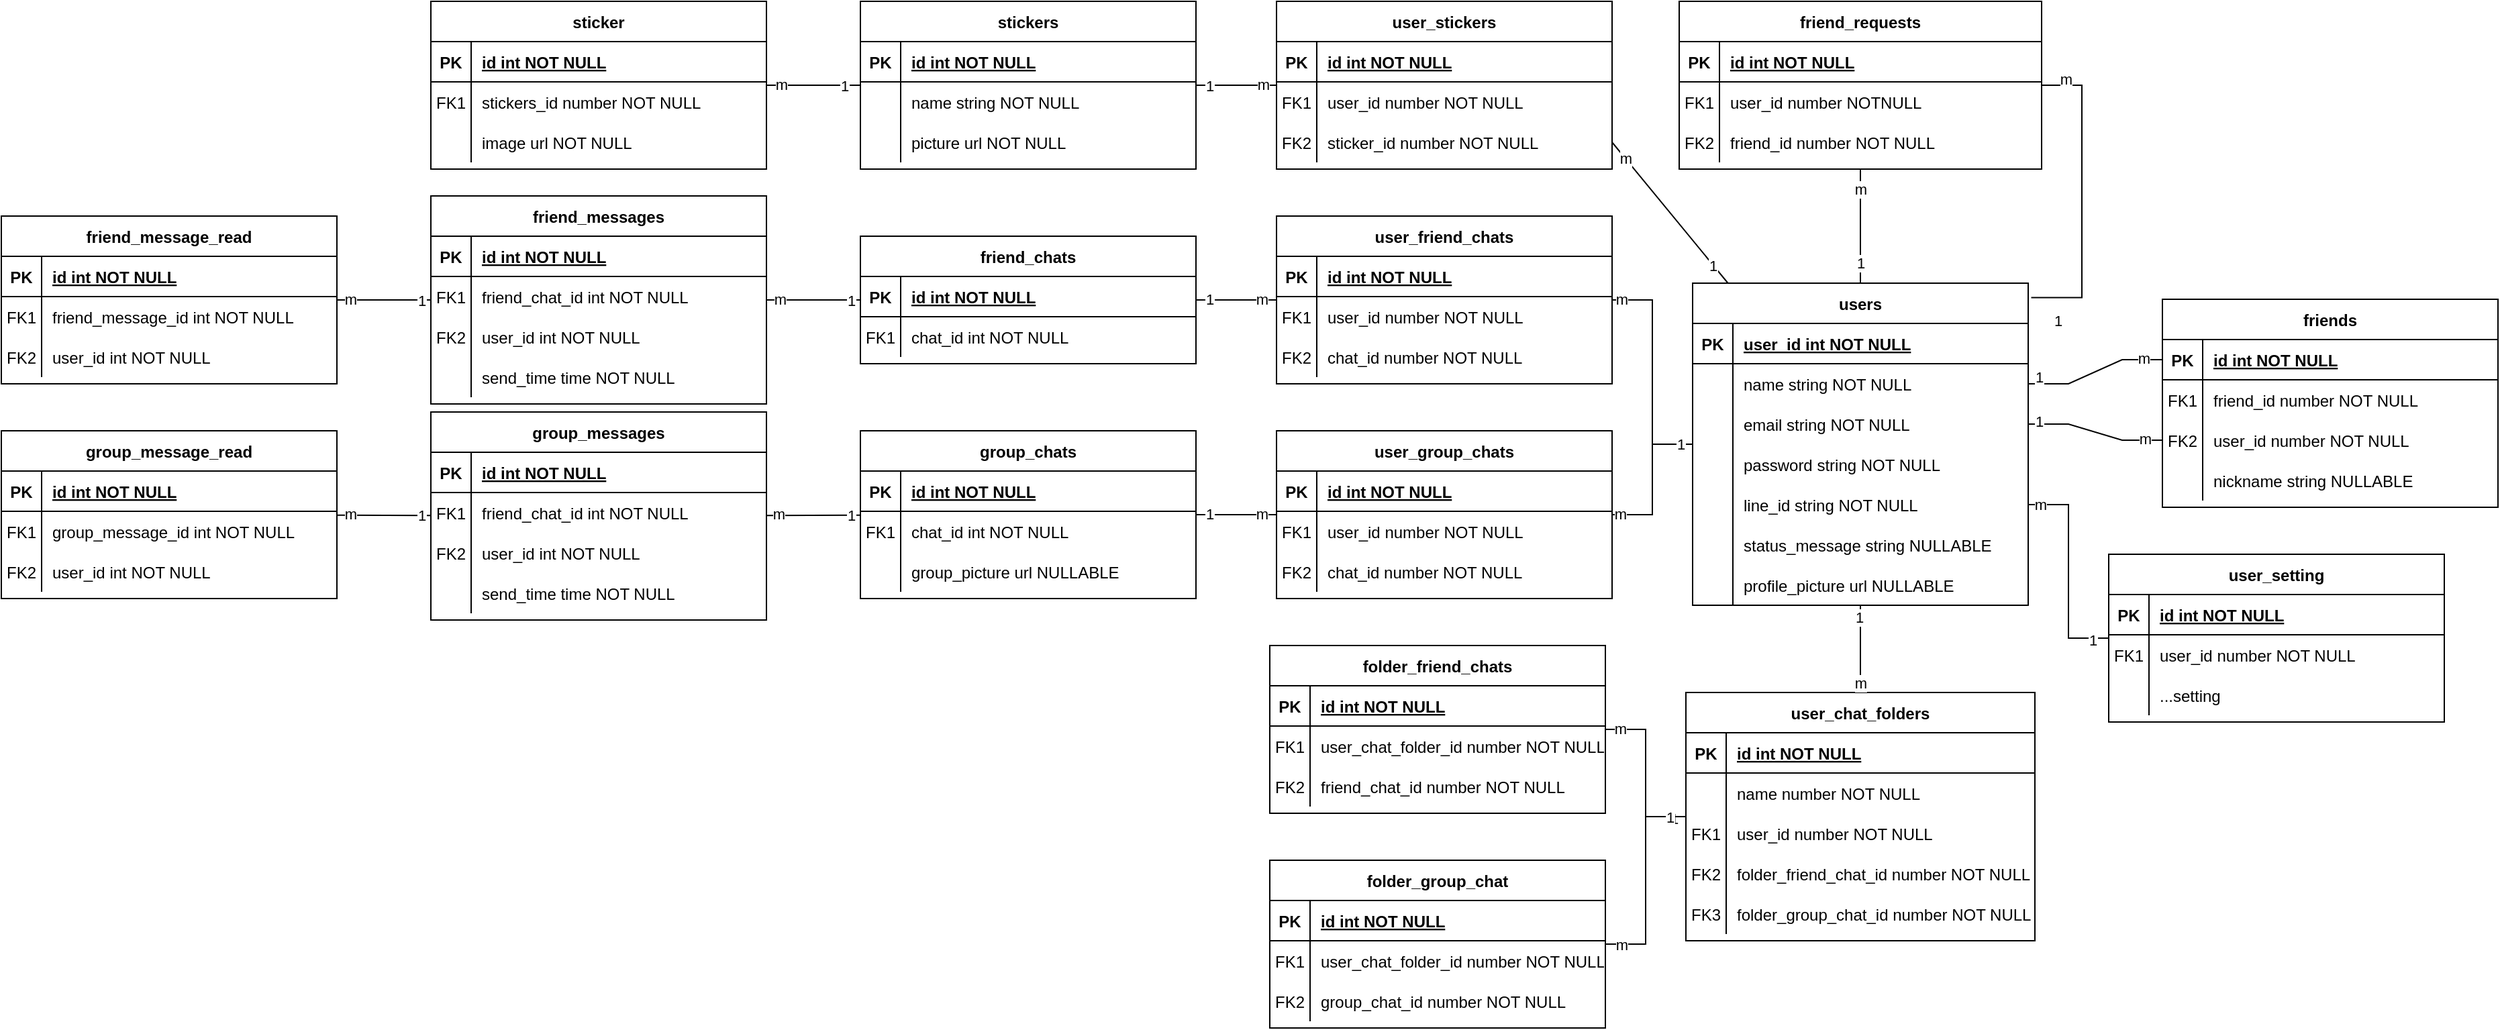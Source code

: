 <mxfile>
    <diagram id="R2lEEEUBdFMjLlhIrx00" name="Page-1">
        <mxGraphModel dx="2658" dy="579" grid="1" gridSize="10" guides="1" tooltips="1" connect="1" arrows="1" fold="1" page="1" pageScale="1" pageWidth="850" pageHeight="1100" math="0" shadow="0" extFonts="Permanent Marker^https://fonts.googleapis.com/css?family=Permanent+Marker">
            <root>
                <mxCell id="0"/>
                <mxCell id="1" parent="0"/>
                <mxCell id="C-vyLk0tnHw3VtMMgP7b-2" value="friend_chats" style="shape=table;startSize=30;container=1;collapsible=1;childLayout=tableLayout;fixedRows=1;rowLines=0;fontStyle=1;align=center;resizeLast=1;" parent="1" vertex="1">
                    <mxGeometry x="-670" y="343" width="250" height="95" as="geometry"/>
                </mxCell>
                <mxCell id="C-vyLk0tnHw3VtMMgP7b-3" value="" style="shape=partialRectangle;collapsible=0;dropTarget=0;pointerEvents=0;fillColor=none;points=[[0,0.5],[1,0.5]];portConstraint=eastwest;top=0;left=0;right=0;bottom=1;" parent="C-vyLk0tnHw3VtMMgP7b-2" vertex="1">
                    <mxGeometry y="30" width="250" height="30" as="geometry"/>
                </mxCell>
                <mxCell id="C-vyLk0tnHw3VtMMgP7b-4" value="PK" style="shape=partialRectangle;overflow=hidden;connectable=0;fillColor=none;top=0;left=0;bottom=0;right=0;fontStyle=1;" parent="C-vyLk0tnHw3VtMMgP7b-3" vertex="1">
                    <mxGeometry width="30" height="30" as="geometry">
                        <mxRectangle width="30" height="30" as="alternateBounds"/>
                    </mxGeometry>
                </mxCell>
                <mxCell id="C-vyLk0tnHw3VtMMgP7b-5" value="id int NOT NULL " style="shape=partialRectangle;overflow=hidden;connectable=0;fillColor=none;top=0;left=0;bottom=0;right=0;align=left;spacingLeft=6;fontStyle=5;" parent="C-vyLk0tnHw3VtMMgP7b-3" vertex="1">
                    <mxGeometry x="30" width="220" height="30" as="geometry">
                        <mxRectangle width="220" height="30" as="alternateBounds"/>
                    </mxGeometry>
                </mxCell>
                <mxCell id="C-vyLk0tnHw3VtMMgP7b-6" value="" style="shape=partialRectangle;collapsible=0;dropTarget=0;pointerEvents=0;fillColor=none;points=[[0,0.5],[1,0.5]];portConstraint=eastwest;top=0;left=0;right=0;bottom=0;" parent="C-vyLk0tnHw3VtMMgP7b-2" vertex="1">
                    <mxGeometry y="60" width="250" height="30" as="geometry"/>
                </mxCell>
                <mxCell id="C-vyLk0tnHw3VtMMgP7b-7" value="FK1" style="shape=partialRectangle;overflow=hidden;connectable=0;fillColor=none;top=0;left=0;bottom=0;right=0;" parent="C-vyLk0tnHw3VtMMgP7b-6" vertex="1">
                    <mxGeometry width="30" height="30" as="geometry">
                        <mxRectangle width="30" height="30" as="alternateBounds"/>
                    </mxGeometry>
                </mxCell>
                <mxCell id="C-vyLk0tnHw3VtMMgP7b-8" value="chat_id int NOT NULL" style="shape=partialRectangle;overflow=hidden;connectable=0;fillColor=none;top=0;left=0;bottom=0;right=0;align=left;spacingLeft=6;" parent="C-vyLk0tnHw3VtMMgP7b-6" vertex="1">
                    <mxGeometry x="30" width="220" height="30" as="geometry">
                        <mxRectangle width="220" height="30" as="alternateBounds"/>
                    </mxGeometry>
                </mxCell>
                <mxCell id="C-vyLk0tnHw3VtMMgP7b-13" value="friend_messages" style="shape=table;startSize=30;container=1;collapsible=1;childLayout=tableLayout;fixedRows=1;rowLines=0;fontStyle=1;align=center;resizeLast=1;" parent="1" vertex="1">
                    <mxGeometry x="-990" y="313" width="250" height="155" as="geometry"/>
                </mxCell>
                <mxCell id="C-vyLk0tnHw3VtMMgP7b-14" value="" style="shape=partialRectangle;collapsible=0;dropTarget=0;pointerEvents=0;fillColor=none;points=[[0,0.5],[1,0.5]];portConstraint=eastwest;top=0;left=0;right=0;bottom=1;" parent="C-vyLk0tnHw3VtMMgP7b-13" vertex="1">
                    <mxGeometry y="30" width="250" height="30" as="geometry"/>
                </mxCell>
                <mxCell id="C-vyLk0tnHw3VtMMgP7b-15" value="PK" style="shape=partialRectangle;overflow=hidden;connectable=0;fillColor=none;top=0;left=0;bottom=0;right=0;fontStyle=1;" parent="C-vyLk0tnHw3VtMMgP7b-14" vertex="1">
                    <mxGeometry width="30" height="30" as="geometry">
                        <mxRectangle width="30" height="30" as="alternateBounds"/>
                    </mxGeometry>
                </mxCell>
                <mxCell id="C-vyLk0tnHw3VtMMgP7b-16" value="id int NOT NULL" style="shape=partialRectangle;overflow=hidden;connectable=0;fillColor=none;top=0;left=0;bottom=0;right=0;align=left;spacingLeft=6;fontStyle=5;" parent="C-vyLk0tnHw3VtMMgP7b-14" vertex="1">
                    <mxGeometry x="30" width="220" height="30" as="geometry">
                        <mxRectangle width="220" height="30" as="alternateBounds"/>
                    </mxGeometry>
                </mxCell>
                <mxCell id="C-vyLk0tnHw3VtMMgP7b-17" value="" style="shape=partialRectangle;collapsible=0;dropTarget=0;pointerEvents=0;fillColor=none;points=[[0,0.5],[1,0.5]];portConstraint=eastwest;top=0;left=0;right=0;bottom=0;" parent="C-vyLk0tnHw3VtMMgP7b-13" vertex="1">
                    <mxGeometry y="60" width="250" height="30" as="geometry"/>
                </mxCell>
                <mxCell id="C-vyLk0tnHw3VtMMgP7b-18" value="FK1" style="shape=partialRectangle;overflow=hidden;connectable=0;fillColor=none;top=0;left=0;bottom=0;right=0;" parent="C-vyLk0tnHw3VtMMgP7b-17" vertex="1">
                    <mxGeometry width="30" height="30" as="geometry">
                        <mxRectangle width="30" height="30" as="alternateBounds"/>
                    </mxGeometry>
                </mxCell>
                <mxCell id="C-vyLk0tnHw3VtMMgP7b-19" value="friend_chat_id int NOT NULL" style="shape=partialRectangle;overflow=hidden;connectable=0;fillColor=none;top=0;left=0;bottom=0;right=0;align=left;spacingLeft=6;" parent="C-vyLk0tnHw3VtMMgP7b-17" vertex="1">
                    <mxGeometry x="30" width="220" height="30" as="geometry">
                        <mxRectangle width="220" height="30" as="alternateBounds"/>
                    </mxGeometry>
                </mxCell>
                <mxCell id="gwhF8PpGUmAVbZIQZpmQ-63" value="" style="shape=partialRectangle;collapsible=0;dropTarget=0;pointerEvents=0;fillColor=none;points=[[0,0.5],[1,0.5]];portConstraint=eastwest;top=0;left=0;right=0;bottom=0;" parent="C-vyLk0tnHw3VtMMgP7b-13" vertex="1">
                    <mxGeometry y="90" width="250" height="30" as="geometry"/>
                </mxCell>
                <mxCell id="gwhF8PpGUmAVbZIQZpmQ-64" value="FK2" style="shape=partialRectangle;overflow=hidden;connectable=0;fillColor=none;top=0;left=0;bottom=0;right=0;" parent="gwhF8PpGUmAVbZIQZpmQ-63" vertex="1">
                    <mxGeometry width="30" height="30" as="geometry">
                        <mxRectangle width="30" height="30" as="alternateBounds"/>
                    </mxGeometry>
                </mxCell>
                <mxCell id="gwhF8PpGUmAVbZIQZpmQ-65" value="user_id int NOT NULL" style="shape=partialRectangle;overflow=hidden;connectable=0;fillColor=none;top=0;left=0;bottom=0;right=0;align=left;spacingLeft=6;" parent="gwhF8PpGUmAVbZIQZpmQ-63" vertex="1">
                    <mxGeometry x="30" width="220" height="30" as="geometry">
                        <mxRectangle width="220" height="30" as="alternateBounds"/>
                    </mxGeometry>
                </mxCell>
                <mxCell id="gwhF8PpGUmAVbZIQZpmQ-274" value="" style="shape=partialRectangle;collapsible=0;dropTarget=0;pointerEvents=0;fillColor=none;points=[[0,0.5],[1,0.5]];portConstraint=eastwest;top=0;left=0;right=0;bottom=0;" parent="C-vyLk0tnHw3VtMMgP7b-13" vertex="1">
                    <mxGeometry y="120" width="250" height="30" as="geometry"/>
                </mxCell>
                <mxCell id="gwhF8PpGUmAVbZIQZpmQ-275" value="" style="shape=partialRectangle;overflow=hidden;connectable=0;fillColor=none;top=0;left=0;bottom=0;right=0;" parent="gwhF8PpGUmAVbZIQZpmQ-274" vertex="1">
                    <mxGeometry width="30" height="30" as="geometry">
                        <mxRectangle width="30" height="30" as="alternateBounds"/>
                    </mxGeometry>
                </mxCell>
                <mxCell id="gwhF8PpGUmAVbZIQZpmQ-276" value="send_time time NOT NULL" style="shape=partialRectangle;overflow=hidden;connectable=0;fillColor=none;top=0;left=0;bottom=0;right=0;align=left;spacingLeft=6;" parent="gwhF8PpGUmAVbZIQZpmQ-274" vertex="1">
                    <mxGeometry x="30" width="220" height="30" as="geometry">
                        <mxRectangle width="220" height="30" as="alternateBounds"/>
                    </mxGeometry>
                </mxCell>
                <mxCell id="C-vyLk0tnHw3VtMMgP7b-23" value="users" style="shape=table;startSize=30;container=1;collapsible=1;childLayout=tableLayout;fixedRows=1;rowLines=0;fontStyle=1;align=center;resizeLast=1;" parent="1" vertex="1">
                    <mxGeometry x="-50" y="378" width="250" height="240" as="geometry"/>
                </mxCell>
                <mxCell id="C-vyLk0tnHw3VtMMgP7b-24" value="" style="shape=partialRectangle;collapsible=0;dropTarget=0;pointerEvents=0;fillColor=none;points=[[0,0.5],[1,0.5]];portConstraint=eastwest;top=0;left=0;right=0;bottom=1;" parent="C-vyLk0tnHw3VtMMgP7b-23" vertex="1">
                    <mxGeometry y="30" width="250" height="30" as="geometry"/>
                </mxCell>
                <mxCell id="C-vyLk0tnHw3VtMMgP7b-25" value="PK" style="shape=partialRectangle;overflow=hidden;connectable=0;fillColor=none;top=0;left=0;bottom=0;right=0;fontStyle=1;" parent="C-vyLk0tnHw3VtMMgP7b-24" vertex="1">
                    <mxGeometry width="30.0" height="30" as="geometry">
                        <mxRectangle width="30.0" height="30" as="alternateBounds"/>
                    </mxGeometry>
                </mxCell>
                <mxCell id="C-vyLk0tnHw3VtMMgP7b-26" value="user_id int NOT NULL" style="shape=partialRectangle;overflow=hidden;connectable=0;fillColor=none;top=0;left=0;bottom=0;right=0;align=left;spacingLeft=6;fontStyle=5;" parent="C-vyLk0tnHw3VtMMgP7b-24" vertex="1">
                    <mxGeometry x="30.0" width="220.0" height="30" as="geometry">
                        <mxRectangle width="220.0" height="30" as="alternateBounds"/>
                    </mxGeometry>
                </mxCell>
                <mxCell id="C-vyLk0tnHw3VtMMgP7b-27" value="" style="shape=partialRectangle;collapsible=0;dropTarget=0;pointerEvents=0;fillColor=none;points=[[0,0.5],[1,0.5]];portConstraint=eastwest;top=0;left=0;right=0;bottom=0;" parent="C-vyLk0tnHw3VtMMgP7b-23" vertex="1">
                    <mxGeometry y="60" width="250" height="30" as="geometry"/>
                </mxCell>
                <mxCell id="C-vyLk0tnHw3VtMMgP7b-28" value="" style="shape=partialRectangle;overflow=hidden;connectable=0;fillColor=none;top=0;left=0;bottom=0;right=0;" parent="C-vyLk0tnHw3VtMMgP7b-27" vertex="1">
                    <mxGeometry width="30.0" height="30" as="geometry">
                        <mxRectangle width="30.0" height="30" as="alternateBounds"/>
                    </mxGeometry>
                </mxCell>
                <mxCell id="C-vyLk0tnHw3VtMMgP7b-29" value="name string NOT NULL" style="shape=partialRectangle;overflow=hidden;connectable=0;fillColor=none;top=0;left=0;bottom=0;right=0;align=left;spacingLeft=6;" parent="C-vyLk0tnHw3VtMMgP7b-27" vertex="1">
                    <mxGeometry x="30.0" width="220.0" height="30" as="geometry">
                        <mxRectangle width="220.0" height="30" as="alternateBounds"/>
                    </mxGeometry>
                </mxCell>
                <mxCell id="gwhF8PpGUmAVbZIQZpmQ-245" value="" style="shape=partialRectangle;collapsible=0;dropTarget=0;pointerEvents=0;fillColor=none;points=[[0,0.5],[1,0.5]];portConstraint=eastwest;top=0;left=0;right=0;bottom=0;" parent="C-vyLk0tnHw3VtMMgP7b-23" vertex="1">
                    <mxGeometry y="90" width="250" height="30" as="geometry"/>
                </mxCell>
                <mxCell id="gwhF8PpGUmAVbZIQZpmQ-246" value="" style="shape=partialRectangle;overflow=hidden;connectable=0;fillColor=none;top=0;left=0;bottom=0;right=0;" parent="gwhF8PpGUmAVbZIQZpmQ-245" vertex="1">
                    <mxGeometry width="30.0" height="30" as="geometry">
                        <mxRectangle width="30.0" height="30" as="alternateBounds"/>
                    </mxGeometry>
                </mxCell>
                <mxCell id="gwhF8PpGUmAVbZIQZpmQ-247" value="email string NOT NULL" style="shape=partialRectangle;overflow=hidden;connectable=0;fillColor=none;top=0;left=0;bottom=0;right=0;align=left;spacingLeft=6;" parent="gwhF8PpGUmAVbZIQZpmQ-245" vertex="1">
                    <mxGeometry x="30.0" width="220.0" height="30" as="geometry">
                        <mxRectangle width="220.0" height="30" as="alternateBounds"/>
                    </mxGeometry>
                </mxCell>
                <mxCell id="gwhF8PpGUmAVbZIQZpmQ-242" value="" style="shape=partialRectangle;collapsible=0;dropTarget=0;pointerEvents=0;fillColor=none;points=[[0,0.5],[1,0.5]];portConstraint=eastwest;top=0;left=0;right=0;bottom=0;" parent="C-vyLk0tnHw3VtMMgP7b-23" vertex="1">
                    <mxGeometry y="120" width="250" height="30" as="geometry"/>
                </mxCell>
                <mxCell id="gwhF8PpGUmAVbZIQZpmQ-243" value="" style="shape=partialRectangle;overflow=hidden;connectable=0;fillColor=none;top=0;left=0;bottom=0;right=0;" parent="gwhF8PpGUmAVbZIQZpmQ-242" vertex="1">
                    <mxGeometry width="30.0" height="30" as="geometry">
                        <mxRectangle width="30.0" height="30" as="alternateBounds"/>
                    </mxGeometry>
                </mxCell>
                <mxCell id="gwhF8PpGUmAVbZIQZpmQ-244" value="password string NOT NULL" style="shape=partialRectangle;overflow=hidden;connectable=0;fillColor=none;top=0;left=0;bottom=0;right=0;align=left;spacingLeft=6;" parent="gwhF8PpGUmAVbZIQZpmQ-242" vertex="1">
                    <mxGeometry x="30.0" width="220.0" height="30" as="geometry">
                        <mxRectangle width="220.0" height="30" as="alternateBounds"/>
                    </mxGeometry>
                </mxCell>
                <mxCell id="gwhF8PpGUmAVbZIQZpmQ-17" value="" style="shape=partialRectangle;collapsible=0;dropTarget=0;pointerEvents=0;fillColor=none;points=[[0,0.5],[1,0.5]];portConstraint=eastwest;top=0;left=0;right=0;bottom=0;" parent="C-vyLk0tnHw3VtMMgP7b-23" vertex="1">
                    <mxGeometry y="150" width="250" height="30" as="geometry"/>
                </mxCell>
                <mxCell id="gwhF8PpGUmAVbZIQZpmQ-18" value="" style="shape=partialRectangle;overflow=hidden;connectable=0;fillColor=none;top=0;left=0;bottom=0;right=0;" parent="gwhF8PpGUmAVbZIQZpmQ-17" vertex="1">
                    <mxGeometry width="30.0" height="30" as="geometry">
                        <mxRectangle width="30.0" height="30" as="alternateBounds"/>
                    </mxGeometry>
                </mxCell>
                <mxCell id="gwhF8PpGUmAVbZIQZpmQ-19" value="line_id string NOT NULL" style="shape=partialRectangle;overflow=hidden;connectable=0;fillColor=none;top=0;left=0;bottom=0;right=0;align=left;spacingLeft=6;" parent="gwhF8PpGUmAVbZIQZpmQ-17" vertex="1">
                    <mxGeometry x="30.0" width="220.0" height="30" as="geometry">
                        <mxRectangle width="220.0" height="30" as="alternateBounds"/>
                    </mxGeometry>
                </mxCell>
                <mxCell id="gwhF8PpGUmAVbZIQZpmQ-11" value="" style="shape=partialRectangle;collapsible=0;dropTarget=0;pointerEvents=0;fillColor=none;points=[[0,0.5],[1,0.5]];portConstraint=eastwest;top=0;left=0;right=0;bottom=0;" parent="C-vyLk0tnHw3VtMMgP7b-23" vertex="1">
                    <mxGeometry y="180" width="250" height="30" as="geometry"/>
                </mxCell>
                <mxCell id="gwhF8PpGUmAVbZIQZpmQ-12" value="" style="shape=partialRectangle;overflow=hidden;connectable=0;fillColor=none;top=0;left=0;bottom=0;right=0;" parent="gwhF8PpGUmAVbZIQZpmQ-11" vertex="1">
                    <mxGeometry width="30.0" height="30" as="geometry">
                        <mxRectangle width="30.0" height="30" as="alternateBounds"/>
                    </mxGeometry>
                </mxCell>
                <mxCell id="gwhF8PpGUmAVbZIQZpmQ-13" value="status_message string NULLABLE" style="shape=partialRectangle;overflow=hidden;connectable=0;fillColor=none;top=0;left=0;bottom=0;right=0;align=left;spacingLeft=6;" parent="gwhF8PpGUmAVbZIQZpmQ-11" vertex="1">
                    <mxGeometry x="30.0" width="220.0" height="30" as="geometry">
                        <mxRectangle width="220.0" height="30" as="alternateBounds"/>
                    </mxGeometry>
                </mxCell>
                <mxCell id="gwhF8PpGUmAVbZIQZpmQ-14" value="" style="shape=partialRectangle;collapsible=0;dropTarget=0;pointerEvents=0;fillColor=none;points=[[0,0.5],[1,0.5]];portConstraint=eastwest;top=0;left=0;right=0;bottom=0;" parent="C-vyLk0tnHw3VtMMgP7b-23" vertex="1">
                    <mxGeometry y="210" width="250" height="30" as="geometry"/>
                </mxCell>
                <mxCell id="gwhF8PpGUmAVbZIQZpmQ-15" value="" style="shape=partialRectangle;overflow=hidden;connectable=0;fillColor=none;top=0;left=0;bottom=0;right=0;" parent="gwhF8PpGUmAVbZIQZpmQ-14" vertex="1">
                    <mxGeometry width="30.0" height="30" as="geometry">
                        <mxRectangle width="30.0" height="30" as="alternateBounds"/>
                    </mxGeometry>
                </mxCell>
                <mxCell id="gwhF8PpGUmAVbZIQZpmQ-16" value="profile_picture url NULLABLE" style="shape=partialRectangle;overflow=hidden;connectable=0;fillColor=none;top=0;left=0;bottom=0;right=0;align=left;spacingLeft=6;" parent="gwhF8PpGUmAVbZIQZpmQ-14" vertex="1">
                    <mxGeometry x="30.0" width="220.0" height="30" as="geometry">
                        <mxRectangle width="220.0" height="30" as="alternateBounds"/>
                    </mxGeometry>
                </mxCell>
                <mxCell id="gwhF8PpGUmAVbZIQZpmQ-39" value="user_friend_chats" style="shape=table;startSize=30;container=1;collapsible=1;childLayout=tableLayout;fixedRows=1;rowLines=0;fontStyle=1;align=center;resizeLast=1;" parent="1" vertex="1">
                    <mxGeometry x="-360" y="328" width="250" height="125" as="geometry"/>
                </mxCell>
                <mxCell id="gwhF8PpGUmAVbZIQZpmQ-40" value="" style="shape=partialRectangle;collapsible=0;dropTarget=0;pointerEvents=0;fillColor=none;points=[[0,0.5],[1,0.5]];portConstraint=eastwest;top=0;left=0;right=0;bottom=1;" parent="gwhF8PpGUmAVbZIQZpmQ-39" vertex="1">
                    <mxGeometry y="30" width="250" height="30" as="geometry"/>
                </mxCell>
                <mxCell id="gwhF8PpGUmAVbZIQZpmQ-41" value="PK" style="shape=partialRectangle;overflow=hidden;connectable=0;fillColor=none;top=0;left=0;bottom=0;right=0;fontStyle=1;" parent="gwhF8PpGUmAVbZIQZpmQ-40" vertex="1">
                    <mxGeometry width="30" height="30" as="geometry">
                        <mxRectangle width="30" height="30" as="alternateBounds"/>
                    </mxGeometry>
                </mxCell>
                <mxCell id="gwhF8PpGUmAVbZIQZpmQ-42" value="id int NOT NULL " style="shape=partialRectangle;overflow=hidden;connectable=0;fillColor=none;top=0;left=0;bottom=0;right=0;align=left;spacingLeft=6;fontStyle=5;" parent="gwhF8PpGUmAVbZIQZpmQ-40" vertex="1">
                    <mxGeometry x="30" width="220" height="30" as="geometry">
                        <mxRectangle width="220" height="30" as="alternateBounds"/>
                    </mxGeometry>
                </mxCell>
                <mxCell id="gwhF8PpGUmAVbZIQZpmQ-43" value="" style="shape=partialRectangle;collapsible=0;dropTarget=0;pointerEvents=0;fillColor=none;points=[[0,0.5],[1,0.5]];portConstraint=eastwest;top=0;left=0;right=0;bottom=0;" parent="gwhF8PpGUmAVbZIQZpmQ-39" vertex="1">
                    <mxGeometry y="60" width="250" height="30" as="geometry"/>
                </mxCell>
                <mxCell id="gwhF8PpGUmAVbZIQZpmQ-44" value="FK1" style="shape=partialRectangle;overflow=hidden;connectable=0;fillColor=none;top=0;left=0;bottom=0;right=0;" parent="gwhF8PpGUmAVbZIQZpmQ-43" vertex="1">
                    <mxGeometry width="30" height="30" as="geometry">
                        <mxRectangle width="30" height="30" as="alternateBounds"/>
                    </mxGeometry>
                </mxCell>
                <mxCell id="gwhF8PpGUmAVbZIQZpmQ-45" value="user_id number NOT NULL" style="shape=partialRectangle;overflow=hidden;connectable=0;fillColor=none;top=0;left=0;bottom=0;right=0;align=left;spacingLeft=6;" parent="gwhF8PpGUmAVbZIQZpmQ-43" vertex="1">
                    <mxGeometry x="30" width="220" height="30" as="geometry">
                        <mxRectangle width="220" height="30" as="alternateBounds"/>
                    </mxGeometry>
                </mxCell>
                <mxCell id="gwhF8PpGUmAVbZIQZpmQ-46" value="" style="shape=partialRectangle;collapsible=0;dropTarget=0;pointerEvents=0;fillColor=none;points=[[0,0.5],[1,0.5]];portConstraint=eastwest;top=0;left=0;right=0;bottom=0;" parent="gwhF8PpGUmAVbZIQZpmQ-39" vertex="1">
                    <mxGeometry y="90" width="250" height="30" as="geometry"/>
                </mxCell>
                <mxCell id="gwhF8PpGUmAVbZIQZpmQ-47" value="FK2" style="shape=partialRectangle;overflow=hidden;connectable=0;fillColor=none;top=0;left=0;bottom=0;right=0;" parent="gwhF8PpGUmAVbZIQZpmQ-46" vertex="1">
                    <mxGeometry width="30" height="30" as="geometry">
                        <mxRectangle width="30" height="30" as="alternateBounds"/>
                    </mxGeometry>
                </mxCell>
                <mxCell id="gwhF8PpGUmAVbZIQZpmQ-48" value="chat_id number NOT NULL" style="shape=partialRectangle;overflow=hidden;connectable=0;fillColor=none;top=0;left=0;bottom=0;right=0;align=left;spacingLeft=6;" parent="gwhF8PpGUmAVbZIQZpmQ-46" vertex="1">
                    <mxGeometry x="30" width="220" height="30" as="geometry">
                        <mxRectangle width="220" height="30" as="alternateBounds"/>
                    </mxGeometry>
                </mxCell>
                <mxCell id="gwhF8PpGUmAVbZIQZpmQ-52" value="" style="endArrow=none;html=1;rounded=0;edgeStyle=entityRelationEdgeStyle;" parent="1" source="C-vyLk0tnHw3VtMMgP7b-23" target="gwhF8PpGUmAVbZIQZpmQ-39" edge="1">
                    <mxGeometry width="50" height="50" relative="1" as="geometry">
                        <mxPoint x="-120" y="508" as="sourcePoint"/>
                        <mxPoint x="-120" y="653" as="targetPoint"/>
                        <Array as="points">
                            <mxPoint x="-160" y="588"/>
                        </Array>
                    </mxGeometry>
                </mxCell>
                <mxCell id="gwhF8PpGUmAVbZIQZpmQ-54" value="m" style="edgeLabel;html=1;align=center;verticalAlign=middle;resizable=0;points=[];" parent="gwhF8PpGUmAVbZIQZpmQ-52" vertex="1" connectable="0">
                    <mxGeometry x="0.605" y="-3" relative="1" as="geometry">
                        <mxPoint x="-26" y="-4" as="offset"/>
                    </mxGeometry>
                </mxCell>
                <mxCell id="gwhF8PpGUmAVbZIQZpmQ-55" value="" style="endArrow=none;html=1;rounded=0;edgeStyle=entityRelationEdgeStyle;" parent="1" source="gwhF8PpGUmAVbZIQZpmQ-39" target="C-vyLk0tnHw3VtMMgP7b-2" edge="1">
                    <mxGeometry width="50" height="50" relative="1" as="geometry">
                        <mxPoint x="-40" y="523" as="sourcePoint"/>
                        <mxPoint x="-100" y="403" as="targetPoint"/>
                        <Array as="points">
                            <mxPoint x="-150" y="598"/>
                        </Array>
                    </mxGeometry>
                </mxCell>
                <mxCell id="gwhF8PpGUmAVbZIQZpmQ-56" value="m" style="edgeLabel;html=1;align=center;verticalAlign=middle;resizable=0;points=[];" parent="gwhF8PpGUmAVbZIQZpmQ-55" vertex="1" connectable="0">
                    <mxGeometry x="-0.661" y="4" relative="1" as="geometry">
                        <mxPoint x="-1" y="-5" as="offset"/>
                    </mxGeometry>
                </mxCell>
                <mxCell id="gwhF8PpGUmAVbZIQZpmQ-83" value="1" style="edgeLabel;html=1;align=center;verticalAlign=middle;resizable=0;points=[];" parent="gwhF8PpGUmAVbZIQZpmQ-55" vertex="1" connectable="0">
                    <mxGeometry x="0.661" y="-1" relative="1" as="geometry">
                        <mxPoint as="offset"/>
                    </mxGeometry>
                </mxCell>
                <mxCell id="gwhF8PpGUmAVbZIQZpmQ-60" value="" style="endArrow=none;html=1;rounded=0;" parent="1" source="C-vyLk0tnHw3VtMMgP7b-13" target="C-vyLk0tnHw3VtMMgP7b-2" edge="1">
                    <mxGeometry width="50" height="50" relative="1" as="geometry">
                        <mxPoint x="-310" y="588" as="sourcePoint"/>
                        <mxPoint x="-260" y="538" as="targetPoint"/>
                    </mxGeometry>
                </mxCell>
                <mxCell id="gwhF8PpGUmAVbZIQZpmQ-61" value="1" style="edgeLabel;html=1;align=center;verticalAlign=middle;resizable=0;points=[];" parent="gwhF8PpGUmAVbZIQZpmQ-60" vertex="1" connectable="0">
                    <mxGeometry x="0.813" y="1" relative="1" as="geometry">
                        <mxPoint x="-1" y="1" as="offset"/>
                    </mxGeometry>
                </mxCell>
                <mxCell id="gwhF8PpGUmAVbZIQZpmQ-62" value="m" style="edgeLabel;html=1;align=center;verticalAlign=middle;resizable=0;points=[];" parent="gwhF8PpGUmAVbZIQZpmQ-60" vertex="1" connectable="0">
                    <mxGeometry x="-0.803" y="-1" relative="1" as="geometry">
                        <mxPoint x="3" y="-2" as="offset"/>
                    </mxGeometry>
                </mxCell>
                <mxCell id="gwhF8PpGUmAVbZIQZpmQ-66" value="user_group_chats" style="shape=table;startSize=30;container=1;collapsible=1;childLayout=tableLayout;fixedRows=1;rowLines=0;fontStyle=1;align=center;resizeLast=1;" parent="1" vertex="1">
                    <mxGeometry x="-360" y="488" width="250" height="125" as="geometry"/>
                </mxCell>
                <mxCell id="gwhF8PpGUmAVbZIQZpmQ-67" value="" style="shape=partialRectangle;collapsible=0;dropTarget=0;pointerEvents=0;fillColor=none;points=[[0,0.5],[1,0.5]];portConstraint=eastwest;top=0;left=0;right=0;bottom=1;" parent="gwhF8PpGUmAVbZIQZpmQ-66" vertex="1">
                    <mxGeometry y="30" width="250" height="30" as="geometry"/>
                </mxCell>
                <mxCell id="gwhF8PpGUmAVbZIQZpmQ-68" value="PK" style="shape=partialRectangle;overflow=hidden;connectable=0;fillColor=none;top=0;left=0;bottom=0;right=0;fontStyle=1;" parent="gwhF8PpGUmAVbZIQZpmQ-67" vertex="1">
                    <mxGeometry width="30" height="30" as="geometry">
                        <mxRectangle width="30" height="30" as="alternateBounds"/>
                    </mxGeometry>
                </mxCell>
                <mxCell id="gwhF8PpGUmAVbZIQZpmQ-69" value="id int NOT NULL " style="shape=partialRectangle;overflow=hidden;connectable=0;fillColor=none;top=0;left=0;bottom=0;right=0;align=left;spacingLeft=6;fontStyle=5;" parent="gwhF8PpGUmAVbZIQZpmQ-67" vertex="1">
                    <mxGeometry x="30" width="220" height="30" as="geometry">
                        <mxRectangle width="220" height="30" as="alternateBounds"/>
                    </mxGeometry>
                </mxCell>
                <mxCell id="gwhF8PpGUmAVbZIQZpmQ-70" value="" style="shape=partialRectangle;collapsible=0;dropTarget=0;pointerEvents=0;fillColor=none;points=[[0,0.5],[1,0.5]];portConstraint=eastwest;top=0;left=0;right=0;bottom=0;" parent="gwhF8PpGUmAVbZIQZpmQ-66" vertex="1">
                    <mxGeometry y="60" width="250" height="30" as="geometry"/>
                </mxCell>
                <mxCell id="gwhF8PpGUmAVbZIQZpmQ-71" value="FK1" style="shape=partialRectangle;overflow=hidden;connectable=0;fillColor=none;top=0;left=0;bottom=0;right=0;" parent="gwhF8PpGUmAVbZIQZpmQ-70" vertex="1">
                    <mxGeometry width="30" height="30" as="geometry">
                        <mxRectangle width="30" height="30" as="alternateBounds"/>
                    </mxGeometry>
                </mxCell>
                <mxCell id="gwhF8PpGUmAVbZIQZpmQ-72" value="user_id number NOT NULL" style="shape=partialRectangle;overflow=hidden;connectable=0;fillColor=none;top=0;left=0;bottom=0;right=0;align=left;spacingLeft=6;" parent="gwhF8PpGUmAVbZIQZpmQ-70" vertex="1">
                    <mxGeometry x="30" width="220" height="30" as="geometry">
                        <mxRectangle width="220" height="30" as="alternateBounds"/>
                    </mxGeometry>
                </mxCell>
                <mxCell id="gwhF8PpGUmAVbZIQZpmQ-73" value="" style="shape=partialRectangle;collapsible=0;dropTarget=0;pointerEvents=0;fillColor=none;points=[[0,0.5],[1,0.5]];portConstraint=eastwest;top=0;left=0;right=0;bottom=0;" parent="gwhF8PpGUmAVbZIQZpmQ-66" vertex="1">
                    <mxGeometry y="90" width="250" height="30" as="geometry"/>
                </mxCell>
                <mxCell id="gwhF8PpGUmAVbZIQZpmQ-74" value="FK2" style="shape=partialRectangle;overflow=hidden;connectable=0;fillColor=none;top=0;left=0;bottom=0;right=0;" parent="gwhF8PpGUmAVbZIQZpmQ-73" vertex="1">
                    <mxGeometry width="30" height="30" as="geometry">
                        <mxRectangle width="30" height="30" as="alternateBounds"/>
                    </mxGeometry>
                </mxCell>
                <mxCell id="gwhF8PpGUmAVbZIQZpmQ-75" value="chat_id number NOT NULL" style="shape=partialRectangle;overflow=hidden;connectable=0;fillColor=none;top=0;left=0;bottom=0;right=0;align=left;spacingLeft=6;" parent="gwhF8PpGUmAVbZIQZpmQ-73" vertex="1">
                    <mxGeometry x="30" width="220" height="30" as="geometry">
                        <mxRectangle width="220" height="30" as="alternateBounds"/>
                    </mxGeometry>
                </mxCell>
                <mxCell id="gwhF8PpGUmAVbZIQZpmQ-77" value="" style="endArrow=none;html=1;rounded=0;edgeStyle=entityRelationEdgeStyle;" parent="1" source="C-vyLk0tnHw3VtMMgP7b-23" target="gwhF8PpGUmAVbZIQZpmQ-66" edge="1">
                    <mxGeometry width="50" height="50" relative="1" as="geometry">
                        <mxPoint x="-40" y="478" as="sourcePoint"/>
                        <mxPoint x="-100" y="401" as="targetPoint"/>
                        <Array as="points">
                            <mxPoint x="-150" y="598"/>
                        </Array>
                    </mxGeometry>
                </mxCell>
                <mxCell id="gwhF8PpGUmAVbZIQZpmQ-78" value="1" style="edgeLabel;html=1;align=center;verticalAlign=middle;resizable=0;points=[];" parent="gwhF8PpGUmAVbZIQZpmQ-77" vertex="1" connectable="0">
                    <mxGeometry x="-0.661" y="4" relative="1" as="geometry">
                        <mxPoint x="10" y="-4" as="offset"/>
                    </mxGeometry>
                </mxCell>
                <mxCell id="gwhF8PpGUmAVbZIQZpmQ-79" value="m" style="edgeLabel;html=1;align=center;verticalAlign=middle;resizable=0;points=[];" parent="gwhF8PpGUmAVbZIQZpmQ-77" vertex="1" connectable="0">
                    <mxGeometry x="0.605" y="-3" relative="1" as="geometry">
                        <mxPoint x="-16" y="2" as="offset"/>
                    </mxGeometry>
                </mxCell>
                <mxCell id="gwhF8PpGUmAVbZIQZpmQ-106" value="group_chats" style="shape=table;startSize=30;container=1;collapsible=1;childLayout=tableLayout;fixedRows=1;rowLines=0;fontStyle=1;align=center;resizeLast=1;" parent="1" vertex="1">
                    <mxGeometry x="-670" y="488" width="250" height="125" as="geometry"/>
                </mxCell>
                <mxCell id="gwhF8PpGUmAVbZIQZpmQ-107" value="" style="shape=partialRectangle;collapsible=0;dropTarget=0;pointerEvents=0;fillColor=none;points=[[0,0.5],[1,0.5]];portConstraint=eastwest;top=0;left=0;right=0;bottom=1;" parent="gwhF8PpGUmAVbZIQZpmQ-106" vertex="1">
                    <mxGeometry y="30" width="250" height="30" as="geometry"/>
                </mxCell>
                <mxCell id="gwhF8PpGUmAVbZIQZpmQ-108" value="PK" style="shape=partialRectangle;overflow=hidden;connectable=0;fillColor=none;top=0;left=0;bottom=0;right=0;fontStyle=1;" parent="gwhF8PpGUmAVbZIQZpmQ-107" vertex="1">
                    <mxGeometry width="30" height="30" as="geometry">
                        <mxRectangle width="30" height="30" as="alternateBounds"/>
                    </mxGeometry>
                </mxCell>
                <mxCell id="gwhF8PpGUmAVbZIQZpmQ-109" value="id int NOT NULL " style="shape=partialRectangle;overflow=hidden;connectable=0;fillColor=none;top=0;left=0;bottom=0;right=0;align=left;spacingLeft=6;fontStyle=5;" parent="gwhF8PpGUmAVbZIQZpmQ-107" vertex="1">
                    <mxGeometry x="30" width="220" height="30" as="geometry">
                        <mxRectangle width="220" height="30" as="alternateBounds"/>
                    </mxGeometry>
                </mxCell>
                <mxCell id="gwhF8PpGUmAVbZIQZpmQ-110" value="" style="shape=partialRectangle;collapsible=0;dropTarget=0;pointerEvents=0;fillColor=none;points=[[0,0.5],[1,0.5]];portConstraint=eastwest;top=0;left=0;right=0;bottom=0;" parent="gwhF8PpGUmAVbZIQZpmQ-106" vertex="1">
                    <mxGeometry y="60" width="250" height="30" as="geometry"/>
                </mxCell>
                <mxCell id="gwhF8PpGUmAVbZIQZpmQ-111" value="FK1" style="shape=partialRectangle;overflow=hidden;connectable=0;fillColor=none;top=0;left=0;bottom=0;right=0;" parent="gwhF8PpGUmAVbZIQZpmQ-110" vertex="1">
                    <mxGeometry width="30" height="30" as="geometry">
                        <mxRectangle width="30" height="30" as="alternateBounds"/>
                    </mxGeometry>
                </mxCell>
                <mxCell id="gwhF8PpGUmAVbZIQZpmQ-112" value="chat_id int NOT NULL" style="shape=partialRectangle;overflow=hidden;connectable=0;fillColor=none;top=0;left=0;bottom=0;right=0;align=left;spacingLeft=6;" parent="gwhF8PpGUmAVbZIQZpmQ-110" vertex="1">
                    <mxGeometry x="30" width="220" height="30" as="geometry">
                        <mxRectangle width="220" height="30" as="alternateBounds"/>
                    </mxGeometry>
                </mxCell>
                <mxCell id="gwhF8PpGUmAVbZIQZpmQ-248" value="" style="shape=partialRectangle;collapsible=0;dropTarget=0;pointerEvents=0;fillColor=none;points=[[0,0.5],[1,0.5]];portConstraint=eastwest;top=0;left=0;right=0;bottom=0;" parent="gwhF8PpGUmAVbZIQZpmQ-106" vertex="1">
                    <mxGeometry y="90" width="250" height="30" as="geometry"/>
                </mxCell>
                <mxCell id="gwhF8PpGUmAVbZIQZpmQ-249" value="" style="shape=partialRectangle;overflow=hidden;connectable=0;fillColor=none;top=0;left=0;bottom=0;right=0;" parent="gwhF8PpGUmAVbZIQZpmQ-248" vertex="1">
                    <mxGeometry width="30" height="30" as="geometry">
                        <mxRectangle width="30" height="30" as="alternateBounds"/>
                    </mxGeometry>
                </mxCell>
                <mxCell id="gwhF8PpGUmAVbZIQZpmQ-250" value="group_picture url NULLABLE" style="shape=partialRectangle;overflow=hidden;connectable=0;fillColor=none;top=0;left=0;bottom=0;right=0;align=left;spacingLeft=6;" parent="gwhF8PpGUmAVbZIQZpmQ-248" vertex="1">
                    <mxGeometry x="30" width="220" height="30" as="geometry">
                        <mxRectangle width="220" height="30" as="alternateBounds"/>
                    </mxGeometry>
                </mxCell>
                <mxCell id="gwhF8PpGUmAVbZIQZpmQ-113" value="group_messages" style="shape=table;startSize=30;container=1;collapsible=1;childLayout=tableLayout;fixedRows=1;rowLines=0;fontStyle=1;align=center;resizeLast=1;" parent="1" vertex="1">
                    <mxGeometry x="-990" y="474" width="250" height="155" as="geometry"/>
                </mxCell>
                <mxCell id="gwhF8PpGUmAVbZIQZpmQ-114" value="" style="shape=partialRectangle;collapsible=0;dropTarget=0;pointerEvents=0;fillColor=none;points=[[0,0.5],[1,0.5]];portConstraint=eastwest;top=0;left=0;right=0;bottom=1;" parent="gwhF8PpGUmAVbZIQZpmQ-113" vertex="1">
                    <mxGeometry y="30" width="250" height="30" as="geometry"/>
                </mxCell>
                <mxCell id="gwhF8PpGUmAVbZIQZpmQ-115" value="PK" style="shape=partialRectangle;overflow=hidden;connectable=0;fillColor=none;top=0;left=0;bottom=0;right=0;fontStyle=1;" parent="gwhF8PpGUmAVbZIQZpmQ-114" vertex="1">
                    <mxGeometry width="30" height="30" as="geometry">
                        <mxRectangle width="30" height="30" as="alternateBounds"/>
                    </mxGeometry>
                </mxCell>
                <mxCell id="gwhF8PpGUmAVbZIQZpmQ-116" value="id int NOT NULL" style="shape=partialRectangle;overflow=hidden;connectable=0;fillColor=none;top=0;left=0;bottom=0;right=0;align=left;spacingLeft=6;fontStyle=5;" parent="gwhF8PpGUmAVbZIQZpmQ-114" vertex="1">
                    <mxGeometry x="30" width="220" height="30" as="geometry">
                        <mxRectangle width="220" height="30" as="alternateBounds"/>
                    </mxGeometry>
                </mxCell>
                <mxCell id="gwhF8PpGUmAVbZIQZpmQ-117" value="" style="shape=partialRectangle;collapsible=0;dropTarget=0;pointerEvents=0;fillColor=none;points=[[0,0.5],[1,0.5]];portConstraint=eastwest;top=0;left=0;right=0;bottom=0;" parent="gwhF8PpGUmAVbZIQZpmQ-113" vertex="1">
                    <mxGeometry y="60" width="250" height="30" as="geometry"/>
                </mxCell>
                <mxCell id="gwhF8PpGUmAVbZIQZpmQ-118" value="FK1" style="shape=partialRectangle;overflow=hidden;connectable=0;fillColor=none;top=0;left=0;bottom=0;right=0;" parent="gwhF8PpGUmAVbZIQZpmQ-117" vertex="1">
                    <mxGeometry width="30" height="30" as="geometry">
                        <mxRectangle width="30" height="30" as="alternateBounds"/>
                    </mxGeometry>
                </mxCell>
                <mxCell id="gwhF8PpGUmAVbZIQZpmQ-119" value="friend_chat_id int NOT NULL" style="shape=partialRectangle;overflow=hidden;connectable=0;fillColor=none;top=0;left=0;bottom=0;right=0;align=left;spacingLeft=6;" parent="gwhF8PpGUmAVbZIQZpmQ-117" vertex="1">
                    <mxGeometry x="30" width="220" height="30" as="geometry">
                        <mxRectangle width="220" height="30" as="alternateBounds"/>
                    </mxGeometry>
                </mxCell>
                <mxCell id="gwhF8PpGUmAVbZIQZpmQ-120" value="" style="shape=partialRectangle;collapsible=0;dropTarget=0;pointerEvents=0;fillColor=none;points=[[0,0.5],[1,0.5]];portConstraint=eastwest;top=0;left=0;right=0;bottom=0;" parent="gwhF8PpGUmAVbZIQZpmQ-113" vertex="1">
                    <mxGeometry y="90" width="250" height="30" as="geometry"/>
                </mxCell>
                <mxCell id="gwhF8PpGUmAVbZIQZpmQ-121" value="FK2" style="shape=partialRectangle;overflow=hidden;connectable=0;fillColor=none;top=0;left=0;bottom=0;right=0;" parent="gwhF8PpGUmAVbZIQZpmQ-120" vertex="1">
                    <mxGeometry width="30" height="30" as="geometry">
                        <mxRectangle width="30" height="30" as="alternateBounds"/>
                    </mxGeometry>
                </mxCell>
                <mxCell id="gwhF8PpGUmAVbZIQZpmQ-122" value="user_id int NOT NULL" style="shape=partialRectangle;overflow=hidden;connectable=0;fillColor=none;top=0;left=0;bottom=0;right=0;align=left;spacingLeft=6;" parent="gwhF8PpGUmAVbZIQZpmQ-120" vertex="1">
                    <mxGeometry x="30" width="220" height="30" as="geometry">
                        <mxRectangle width="220" height="30" as="alternateBounds"/>
                    </mxGeometry>
                </mxCell>
                <mxCell id="gwhF8PpGUmAVbZIQZpmQ-277" value="" style="shape=partialRectangle;collapsible=0;dropTarget=0;pointerEvents=0;fillColor=none;points=[[0,0.5],[1,0.5]];portConstraint=eastwest;top=0;left=0;right=0;bottom=0;" parent="gwhF8PpGUmAVbZIQZpmQ-113" vertex="1">
                    <mxGeometry y="120" width="250" height="30" as="geometry"/>
                </mxCell>
                <mxCell id="gwhF8PpGUmAVbZIQZpmQ-278" value="" style="shape=partialRectangle;overflow=hidden;connectable=0;fillColor=none;top=0;left=0;bottom=0;right=0;" parent="gwhF8PpGUmAVbZIQZpmQ-277" vertex="1">
                    <mxGeometry width="30" height="30" as="geometry">
                        <mxRectangle width="30" height="30" as="alternateBounds"/>
                    </mxGeometry>
                </mxCell>
                <mxCell id="gwhF8PpGUmAVbZIQZpmQ-279" value="send_time time NOT NULL" style="shape=partialRectangle;overflow=hidden;connectable=0;fillColor=none;top=0;left=0;bottom=0;right=0;align=left;spacingLeft=6;" parent="gwhF8PpGUmAVbZIQZpmQ-277" vertex="1">
                    <mxGeometry x="30" width="220" height="30" as="geometry">
                        <mxRectangle width="220" height="30" as="alternateBounds"/>
                    </mxGeometry>
                </mxCell>
                <mxCell id="gwhF8PpGUmAVbZIQZpmQ-125" value="" style="endArrow=none;html=1;rounded=0;" parent="1" source="gwhF8PpGUmAVbZIQZpmQ-113" target="gwhF8PpGUmAVbZIQZpmQ-106" edge="1">
                    <mxGeometry width="50" height="50" relative="1" as="geometry">
                        <mxPoint x="-310" y="748" as="sourcePoint"/>
                        <mxPoint x="-260" y="698" as="targetPoint"/>
                    </mxGeometry>
                </mxCell>
                <mxCell id="gwhF8PpGUmAVbZIQZpmQ-126" value="1" style="edgeLabel;html=1;align=center;verticalAlign=middle;resizable=0;points=[];" parent="gwhF8PpGUmAVbZIQZpmQ-125" vertex="1" connectable="0">
                    <mxGeometry x="0.813" y="1" relative="1" as="geometry">
                        <mxPoint x="-1" y="1" as="offset"/>
                    </mxGeometry>
                </mxCell>
                <mxCell id="gwhF8PpGUmAVbZIQZpmQ-127" value="m" style="edgeLabel;html=1;align=center;verticalAlign=middle;resizable=0;points=[];" parent="gwhF8PpGUmAVbZIQZpmQ-125" vertex="1" connectable="0">
                    <mxGeometry x="-0.803" y="-1" relative="1" as="geometry">
                        <mxPoint x="2" y="-2" as="offset"/>
                    </mxGeometry>
                </mxCell>
                <mxCell id="gwhF8PpGUmAVbZIQZpmQ-128" value="" style="endArrow=none;html=1;rounded=0;edgeStyle=entityRelationEdgeStyle;" parent="1" source="gwhF8PpGUmAVbZIQZpmQ-66" target="gwhF8PpGUmAVbZIQZpmQ-106" edge="1">
                    <mxGeometry width="50" height="50" relative="1" as="geometry">
                        <mxPoint x="-350" y="401" as="sourcePoint"/>
                        <mxPoint x="-410" y="401" as="targetPoint"/>
                        <Array as="points">
                            <mxPoint x="-140" y="608"/>
                            <mxPoint x="-370" y="548"/>
                        </Array>
                    </mxGeometry>
                </mxCell>
                <mxCell id="gwhF8PpGUmAVbZIQZpmQ-129" value="m" style="edgeLabel;html=1;align=center;verticalAlign=middle;resizable=0;points=[];" parent="gwhF8PpGUmAVbZIQZpmQ-128" vertex="1" connectable="0">
                    <mxGeometry x="-0.661" y="4" relative="1" as="geometry">
                        <mxPoint x="-1" y="-5" as="offset"/>
                    </mxGeometry>
                </mxCell>
                <mxCell id="gwhF8PpGUmAVbZIQZpmQ-130" value="1" style="edgeLabel;html=1;align=center;verticalAlign=middle;resizable=0;points=[];" parent="gwhF8PpGUmAVbZIQZpmQ-128" vertex="1" connectable="0">
                    <mxGeometry x="0.661" y="-1" relative="1" as="geometry">
                        <mxPoint as="offset"/>
                    </mxGeometry>
                </mxCell>
                <mxCell id="gwhF8PpGUmAVbZIQZpmQ-144" value="friends" style="shape=table;startSize=30;container=1;collapsible=1;childLayout=tableLayout;fixedRows=1;rowLines=0;fontStyle=1;align=center;resizeLast=1;" parent="1" vertex="1">
                    <mxGeometry x="300" y="390" width="250" height="155" as="geometry"/>
                </mxCell>
                <mxCell id="gwhF8PpGUmAVbZIQZpmQ-145" value="" style="shape=partialRectangle;collapsible=0;dropTarget=0;pointerEvents=0;fillColor=none;points=[[0,0.5],[1,0.5]];portConstraint=eastwest;top=0;left=0;right=0;bottom=1;" parent="gwhF8PpGUmAVbZIQZpmQ-144" vertex="1">
                    <mxGeometry y="30" width="250" height="30" as="geometry"/>
                </mxCell>
                <mxCell id="gwhF8PpGUmAVbZIQZpmQ-146" value="PK" style="shape=partialRectangle;overflow=hidden;connectable=0;fillColor=none;top=0;left=0;bottom=0;right=0;fontStyle=1;" parent="gwhF8PpGUmAVbZIQZpmQ-145" vertex="1">
                    <mxGeometry width="30" height="30" as="geometry">
                        <mxRectangle width="30" height="30" as="alternateBounds"/>
                    </mxGeometry>
                </mxCell>
                <mxCell id="gwhF8PpGUmAVbZIQZpmQ-147" value="id int NOT NULL " style="shape=partialRectangle;overflow=hidden;connectable=0;fillColor=none;top=0;left=0;bottom=0;right=0;align=left;spacingLeft=6;fontStyle=5;" parent="gwhF8PpGUmAVbZIQZpmQ-145" vertex="1">
                    <mxGeometry x="30" width="220" height="30" as="geometry">
                        <mxRectangle width="220" height="30" as="alternateBounds"/>
                    </mxGeometry>
                </mxCell>
                <mxCell id="gwhF8PpGUmAVbZIQZpmQ-148" value="" style="shape=partialRectangle;collapsible=0;dropTarget=0;pointerEvents=0;fillColor=none;points=[[0,0.5],[1,0.5]];portConstraint=eastwest;top=0;left=0;right=0;bottom=0;" parent="gwhF8PpGUmAVbZIQZpmQ-144" vertex="1">
                    <mxGeometry y="60" width="250" height="30" as="geometry"/>
                </mxCell>
                <mxCell id="gwhF8PpGUmAVbZIQZpmQ-149" value="FK1" style="shape=partialRectangle;overflow=hidden;connectable=0;fillColor=none;top=0;left=0;bottom=0;right=0;" parent="gwhF8PpGUmAVbZIQZpmQ-148" vertex="1">
                    <mxGeometry width="30" height="30" as="geometry">
                        <mxRectangle width="30" height="30" as="alternateBounds"/>
                    </mxGeometry>
                </mxCell>
                <mxCell id="gwhF8PpGUmAVbZIQZpmQ-150" value="friend_id number NOT NULL" style="shape=partialRectangle;overflow=hidden;connectable=0;fillColor=none;top=0;left=0;bottom=0;right=0;align=left;spacingLeft=6;" parent="gwhF8PpGUmAVbZIQZpmQ-148" vertex="1">
                    <mxGeometry x="30" width="220" height="30" as="geometry">
                        <mxRectangle width="220" height="30" as="alternateBounds"/>
                    </mxGeometry>
                </mxCell>
                <mxCell id="gwhF8PpGUmAVbZIQZpmQ-151" value="" style="shape=partialRectangle;collapsible=0;dropTarget=0;pointerEvents=0;fillColor=none;points=[[0,0.5],[1,0.5]];portConstraint=eastwest;top=0;left=0;right=0;bottom=0;" parent="gwhF8PpGUmAVbZIQZpmQ-144" vertex="1">
                    <mxGeometry y="90" width="250" height="30" as="geometry"/>
                </mxCell>
                <mxCell id="gwhF8PpGUmAVbZIQZpmQ-152" value="FK2" style="shape=partialRectangle;overflow=hidden;connectable=0;fillColor=none;top=0;left=0;bottom=0;right=0;" parent="gwhF8PpGUmAVbZIQZpmQ-151" vertex="1">
                    <mxGeometry width="30" height="30" as="geometry">
                        <mxRectangle width="30" height="30" as="alternateBounds"/>
                    </mxGeometry>
                </mxCell>
                <mxCell id="gwhF8PpGUmAVbZIQZpmQ-153" value="user_id number NOT NULL" style="shape=partialRectangle;overflow=hidden;connectable=0;fillColor=none;top=0;left=0;bottom=0;right=0;align=left;spacingLeft=6;" parent="gwhF8PpGUmAVbZIQZpmQ-151" vertex="1">
                    <mxGeometry x="30" width="220" height="30" as="geometry">
                        <mxRectangle width="220" height="30" as="alternateBounds"/>
                    </mxGeometry>
                </mxCell>
                <mxCell id="gwhF8PpGUmAVbZIQZpmQ-251" value="" style="shape=partialRectangle;collapsible=0;dropTarget=0;pointerEvents=0;fillColor=none;points=[[0,0.5],[1,0.5]];portConstraint=eastwest;top=0;left=0;right=0;bottom=0;" parent="gwhF8PpGUmAVbZIQZpmQ-144" vertex="1">
                    <mxGeometry y="120" width="250" height="30" as="geometry"/>
                </mxCell>
                <mxCell id="gwhF8PpGUmAVbZIQZpmQ-252" value="" style="shape=partialRectangle;overflow=hidden;connectable=0;fillColor=none;top=0;left=0;bottom=0;right=0;" parent="gwhF8PpGUmAVbZIQZpmQ-251" vertex="1">
                    <mxGeometry width="30" height="30" as="geometry">
                        <mxRectangle width="30" height="30" as="alternateBounds"/>
                    </mxGeometry>
                </mxCell>
                <mxCell id="gwhF8PpGUmAVbZIQZpmQ-253" value="nickname string NULLABLE" style="shape=partialRectangle;overflow=hidden;connectable=0;fillColor=none;top=0;left=0;bottom=0;right=0;align=left;spacingLeft=6;" parent="gwhF8PpGUmAVbZIQZpmQ-251" vertex="1">
                    <mxGeometry x="30" width="220" height="30" as="geometry">
                        <mxRectangle width="220" height="30" as="alternateBounds"/>
                    </mxGeometry>
                </mxCell>
                <mxCell id="gwhF8PpGUmAVbZIQZpmQ-156" value="&lt;span style=&quot;color: rgba(0, 0, 0, 0); font-family: monospace; font-size: 0px; text-align: start; background-color: rgb(27, 29, 30);&quot;&gt;%3CmxGraphModel%3E%3Croot%3E%3CmxCell%20id%3D%220%22%2F%3E%3CmxCell%20id%3D%221%22%20parent%3D%220%22%2F%3E%3CmxCell%20id%3D%222%22%20value%3D%22%22%20style%3D%22endArrow%3Dnone%3Bhtml%3D1%3Brounded%3D0%3BedgeStyle%3DentityRelationEdgeStyle%3B%22%20edge%3D%221%22%20parent%3D%221%22%3E%3CmxGeometry%20width%3D%2250%22%20height%3D%2250%22%20relative%3D%221%22%20as%3D%22geometry%22%3E%3CmxPoint%20x%3D%22-20%22%20y%3D%22215%22%20as%3D%22sourcePoint%22%2F%3E%3CmxPoint%20x%3D%22-80%22%20y%3D%22123%22%20as%3D%22targetPoint%22%2F%3E%3CArray%20as%3D%22points%22%3E%3CmxPoint%20x%3D%22-130%22%20y%3D%22320%22%2F%3E%3C%2FArray%3E%3C%2FmxGeometry%3E%3C%2FmxCell%3E%3CmxCell%20id%3D%223%22%20value%3D%22m%22%20style%3D%22edgeLabel%3Bhtml%3D1%3Balign%3Dcenter%3BverticalAlign%3Dmiddle%3Bresizable%3D0%3Bpoints%3D%5B%5D%3B%22%20vertex%3D%221%22%20connectable%3D%220%22%20parent%3D%222%22%3E%3CmxGeometry%20x%3D%220.605%22%20y%3D%22-3%22%20relative%3D%221%22%20as%3D%22geometry%22%3E%3CmxPoint%20x%3D%22-18%22%20y%3D%222%22%20as%3D%22offset%22%2F%3E%3C%2FmxGeometry%3E%3C%2FmxCell%3E%3C%2Froot%3E%3C%2FmxGraphModel%3E&lt;/span&gt;" style="endArrow=none;html=1;rounded=0;edgeStyle=entityRelationEdgeStyle;entryX=0;entryY=0.5;entryDx=0;entryDy=0;" parent="1" source="C-vyLk0tnHw3VtMMgP7b-27" target="gwhF8PpGUmAVbZIQZpmQ-145" edge="1">
                    <mxGeometry width="50" height="50" relative="1" as="geometry">
                        <mxPoint x="290" y="360" as="sourcePoint"/>
                        <mxPoint x="310" y="350" as="targetPoint"/>
                        <Array as="points">
                            <mxPoint x="-150" y="598"/>
                        </Array>
                    </mxGeometry>
                </mxCell>
                <mxCell id="gwhF8PpGUmAVbZIQZpmQ-157" value="m" style="edgeLabel;html=1;align=center;verticalAlign=middle;resizable=0;points=[];" parent="gwhF8PpGUmAVbZIQZpmQ-156" vertex="1" connectable="0">
                    <mxGeometry x="0.605" y="-3" relative="1" as="geometry">
                        <mxPoint x="6" y="-4" as="offset"/>
                    </mxGeometry>
                </mxCell>
                <mxCell id="gwhF8PpGUmAVbZIQZpmQ-158" value="1" style="edgeLabel;html=1;align=center;verticalAlign=middle;resizable=0;points=[];" parent="gwhF8PpGUmAVbZIQZpmQ-156" vertex="1" connectable="0">
                    <mxGeometry x="-0.847" y="3" relative="1" as="geometry">
                        <mxPoint y="-2" as="offset"/>
                    </mxGeometry>
                </mxCell>
                <mxCell id="gwhF8PpGUmAVbZIQZpmQ-171" value="user_chat_folders" style="shape=table;startSize=30;container=1;collapsible=1;childLayout=tableLayout;fixedRows=1;rowLines=0;fontStyle=1;align=center;resizeLast=1;" parent="1" vertex="1">
                    <mxGeometry x="-55" y="683" width="260" height="185" as="geometry">
                        <mxRectangle x="-25" y="415" width="140" height="30" as="alternateBounds"/>
                    </mxGeometry>
                </mxCell>
                <mxCell id="gwhF8PpGUmAVbZIQZpmQ-172" value="" style="shape=partialRectangle;collapsible=0;dropTarget=0;pointerEvents=0;fillColor=none;points=[[0,0.5],[1,0.5]];portConstraint=eastwest;top=0;left=0;right=0;bottom=1;" parent="gwhF8PpGUmAVbZIQZpmQ-171" vertex="1">
                    <mxGeometry y="30" width="260" height="30" as="geometry"/>
                </mxCell>
                <mxCell id="gwhF8PpGUmAVbZIQZpmQ-173" value="PK" style="shape=partialRectangle;overflow=hidden;connectable=0;fillColor=none;top=0;left=0;bottom=0;right=0;fontStyle=1;" parent="gwhF8PpGUmAVbZIQZpmQ-172" vertex="1">
                    <mxGeometry width="30" height="30" as="geometry">
                        <mxRectangle width="30" height="30" as="alternateBounds"/>
                    </mxGeometry>
                </mxCell>
                <mxCell id="gwhF8PpGUmAVbZIQZpmQ-174" value="id int NOT NULL " style="shape=partialRectangle;overflow=hidden;connectable=0;fillColor=none;top=0;left=0;bottom=0;right=0;align=left;spacingLeft=6;fontStyle=5;" parent="gwhF8PpGUmAVbZIQZpmQ-172" vertex="1">
                    <mxGeometry x="30" width="230" height="30" as="geometry">
                        <mxRectangle width="230" height="30" as="alternateBounds"/>
                    </mxGeometry>
                </mxCell>
                <mxCell id="gwhF8PpGUmAVbZIQZpmQ-194" value="" style="shape=partialRectangle;collapsible=0;dropTarget=0;pointerEvents=0;fillColor=none;points=[[0,0.5],[1,0.5]];portConstraint=eastwest;top=0;left=0;right=0;bottom=0;" parent="gwhF8PpGUmAVbZIQZpmQ-171" vertex="1">
                    <mxGeometry y="60" width="260" height="30" as="geometry"/>
                </mxCell>
                <mxCell id="gwhF8PpGUmAVbZIQZpmQ-195" value="" style="shape=partialRectangle;overflow=hidden;connectable=0;fillColor=none;top=0;left=0;bottom=0;right=0;" parent="gwhF8PpGUmAVbZIQZpmQ-194" vertex="1">
                    <mxGeometry width="30" height="30" as="geometry">
                        <mxRectangle width="30" height="30" as="alternateBounds"/>
                    </mxGeometry>
                </mxCell>
                <mxCell id="gwhF8PpGUmAVbZIQZpmQ-196" value="name number NOT NULL" style="shape=partialRectangle;overflow=hidden;connectable=0;fillColor=none;top=0;left=0;bottom=0;right=0;align=left;spacingLeft=6;" parent="gwhF8PpGUmAVbZIQZpmQ-194" vertex="1">
                    <mxGeometry x="30" width="230" height="30" as="geometry">
                        <mxRectangle width="230" height="30" as="alternateBounds"/>
                    </mxGeometry>
                </mxCell>
                <mxCell id="gwhF8PpGUmAVbZIQZpmQ-175" value="" style="shape=partialRectangle;collapsible=0;dropTarget=0;pointerEvents=0;fillColor=none;points=[[0,0.5],[1,0.5]];portConstraint=eastwest;top=0;left=0;right=0;bottom=0;" parent="gwhF8PpGUmAVbZIQZpmQ-171" vertex="1">
                    <mxGeometry y="90" width="260" height="30" as="geometry"/>
                </mxCell>
                <mxCell id="gwhF8PpGUmAVbZIQZpmQ-176" value="FK1" style="shape=partialRectangle;overflow=hidden;connectable=0;fillColor=none;top=0;left=0;bottom=0;right=0;" parent="gwhF8PpGUmAVbZIQZpmQ-175" vertex="1">
                    <mxGeometry width="30" height="30" as="geometry">
                        <mxRectangle width="30" height="30" as="alternateBounds"/>
                    </mxGeometry>
                </mxCell>
                <mxCell id="gwhF8PpGUmAVbZIQZpmQ-177" value="user_id number NOT NULL" style="shape=partialRectangle;overflow=hidden;connectable=0;fillColor=none;top=0;left=0;bottom=0;right=0;align=left;spacingLeft=6;" parent="gwhF8PpGUmAVbZIQZpmQ-175" vertex="1">
                    <mxGeometry x="30" width="230" height="30" as="geometry">
                        <mxRectangle width="230" height="30" as="alternateBounds"/>
                    </mxGeometry>
                </mxCell>
                <mxCell id="gwhF8PpGUmAVbZIQZpmQ-178" value="" style="shape=partialRectangle;collapsible=0;dropTarget=0;pointerEvents=0;fillColor=none;points=[[0,0.5],[1,0.5]];portConstraint=eastwest;top=0;left=0;right=0;bottom=0;" parent="gwhF8PpGUmAVbZIQZpmQ-171" vertex="1">
                    <mxGeometry y="120" width="260" height="30" as="geometry"/>
                </mxCell>
                <mxCell id="gwhF8PpGUmAVbZIQZpmQ-179" value="FK2" style="shape=partialRectangle;overflow=hidden;connectable=0;fillColor=none;top=0;left=0;bottom=0;right=0;" parent="gwhF8PpGUmAVbZIQZpmQ-178" vertex="1">
                    <mxGeometry width="30" height="30" as="geometry">
                        <mxRectangle width="30" height="30" as="alternateBounds"/>
                    </mxGeometry>
                </mxCell>
                <mxCell id="gwhF8PpGUmAVbZIQZpmQ-180" value="folder_friend_chat_id number NOT NULL" style="shape=partialRectangle;overflow=hidden;connectable=0;fillColor=none;top=0;left=0;bottom=0;right=0;align=left;spacingLeft=6;" parent="gwhF8PpGUmAVbZIQZpmQ-178" vertex="1">
                    <mxGeometry x="30" width="230" height="30" as="geometry">
                        <mxRectangle width="230" height="30" as="alternateBounds"/>
                    </mxGeometry>
                </mxCell>
                <mxCell id="gwhF8PpGUmAVbZIQZpmQ-191" value="" style="shape=partialRectangle;collapsible=0;dropTarget=0;pointerEvents=0;fillColor=none;points=[[0,0.5],[1,0.5]];portConstraint=eastwest;top=0;left=0;right=0;bottom=0;" parent="gwhF8PpGUmAVbZIQZpmQ-171" vertex="1">
                    <mxGeometry y="150" width="260" height="30" as="geometry"/>
                </mxCell>
                <mxCell id="gwhF8PpGUmAVbZIQZpmQ-192" value="FK3" style="shape=partialRectangle;overflow=hidden;connectable=0;fillColor=none;top=0;left=0;bottom=0;right=0;" parent="gwhF8PpGUmAVbZIQZpmQ-191" vertex="1">
                    <mxGeometry width="30" height="30" as="geometry">
                        <mxRectangle width="30" height="30" as="alternateBounds"/>
                    </mxGeometry>
                </mxCell>
                <mxCell id="gwhF8PpGUmAVbZIQZpmQ-193" value="folder_group_chat_id number NOT NULL" style="shape=partialRectangle;overflow=hidden;connectable=0;fillColor=none;top=0;left=0;bottom=0;right=0;align=left;spacingLeft=6;" parent="gwhF8PpGUmAVbZIQZpmQ-191" vertex="1">
                    <mxGeometry x="30" width="230" height="30" as="geometry">
                        <mxRectangle width="230" height="30" as="alternateBounds"/>
                    </mxGeometry>
                </mxCell>
                <mxCell id="gwhF8PpGUmAVbZIQZpmQ-181" value="folder_friend_chats" style="shape=table;startSize=30;container=1;collapsible=1;childLayout=tableLayout;fixedRows=1;rowLines=0;fontStyle=1;align=center;resizeLast=1;" parent="1" vertex="1">
                    <mxGeometry x="-365" y="648" width="250" height="125" as="geometry"/>
                </mxCell>
                <mxCell id="gwhF8PpGUmAVbZIQZpmQ-182" value="" style="shape=partialRectangle;collapsible=0;dropTarget=0;pointerEvents=0;fillColor=none;points=[[0,0.5],[1,0.5]];portConstraint=eastwest;top=0;left=0;right=0;bottom=1;" parent="gwhF8PpGUmAVbZIQZpmQ-181" vertex="1">
                    <mxGeometry y="30" width="250" height="30" as="geometry"/>
                </mxCell>
                <mxCell id="gwhF8PpGUmAVbZIQZpmQ-183" value="PK" style="shape=partialRectangle;overflow=hidden;connectable=0;fillColor=none;top=0;left=0;bottom=0;right=0;fontStyle=1;" parent="gwhF8PpGUmAVbZIQZpmQ-182" vertex="1">
                    <mxGeometry width="30" height="30" as="geometry">
                        <mxRectangle width="30" height="30" as="alternateBounds"/>
                    </mxGeometry>
                </mxCell>
                <mxCell id="gwhF8PpGUmAVbZIQZpmQ-184" value="id int NOT NULL " style="shape=partialRectangle;overflow=hidden;connectable=0;fillColor=none;top=0;left=0;bottom=0;right=0;align=left;spacingLeft=6;fontStyle=5;" parent="gwhF8PpGUmAVbZIQZpmQ-182" vertex="1">
                    <mxGeometry x="30" width="220" height="30" as="geometry">
                        <mxRectangle width="220" height="30" as="alternateBounds"/>
                    </mxGeometry>
                </mxCell>
                <mxCell id="gwhF8PpGUmAVbZIQZpmQ-185" value="" style="shape=partialRectangle;collapsible=0;dropTarget=0;pointerEvents=0;fillColor=none;points=[[0,0.5],[1,0.5]];portConstraint=eastwest;top=0;left=0;right=0;bottom=0;" parent="gwhF8PpGUmAVbZIQZpmQ-181" vertex="1">
                    <mxGeometry y="60" width="250" height="30" as="geometry"/>
                </mxCell>
                <mxCell id="gwhF8PpGUmAVbZIQZpmQ-186" value="FK1" style="shape=partialRectangle;overflow=hidden;connectable=0;fillColor=none;top=0;left=0;bottom=0;right=0;" parent="gwhF8PpGUmAVbZIQZpmQ-185" vertex="1">
                    <mxGeometry width="30" height="30" as="geometry">
                        <mxRectangle width="30" height="30" as="alternateBounds"/>
                    </mxGeometry>
                </mxCell>
                <mxCell id="gwhF8PpGUmAVbZIQZpmQ-187" value="user_chat_folder_id number NOT NULL" style="shape=partialRectangle;overflow=hidden;connectable=0;fillColor=none;top=0;left=0;bottom=0;right=0;align=left;spacingLeft=6;" parent="gwhF8PpGUmAVbZIQZpmQ-185" vertex="1">
                    <mxGeometry x="30" width="220" height="30" as="geometry">
                        <mxRectangle width="220" height="30" as="alternateBounds"/>
                    </mxGeometry>
                </mxCell>
                <mxCell id="gwhF8PpGUmAVbZIQZpmQ-188" value="" style="shape=partialRectangle;collapsible=0;dropTarget=0;pointerEvents=0;fillColor=none;points=[[0,0.5],[1,0.5]];portConstraint=eastwest;top=0;left=0;right=0;bottom=0;" parent="gwhF8PpGUmAVbZIQZpmQ-181" vertex="1">
                    <mxGeometry y="90" width="250" height="30" as="geometry"/>
                </mxCell>
                <mxCell id="gwhF8PpGUmAVbZIQZpmQ-189" value="FK2" style="shape=partialRectangle;overflow=hidden;connectable=0;fillColor=none;top=0;left=0;bottom=0;right=0;" parent="gwhF8PpGUmAVbZIQZpmQ-188" vertex="1">
                    <mxGeometry width="30" height="30" as="geometry">
                        <mxRectangle width="30" height="30" as="alternateBounds"/>
                    </mxGeometry>
                </mxCell>
                <mxCell id="gwhF8PpGUmAVbZIQZpmQ-190" value="friend_chat_id number NOT NULL" style="shape=partialRectangle;overflow=hidden;connectable=0;fillColor=none;top=0;left=0;bottom=0;right=0;align=left;spacingLeft=6;" parent="gwhF8PpGUmAVbZIQZpmQ-188" vertex="1">
                    <mxGeometry x="30" width="220" height="30" as="geometry">
                        <mxRectangle width="220" height="30" as="alternateBounds"/>
                    </mxGeometry>
                </mxCell>
                <mxCell id="gwhF8PpGUmAVbZIQZpmQ-197" value="folder_group_chat" style="shape=table;startSize=30;container=1;collapsible=1;childLayout=tableLayout;fixedRows=1;rowLines=0;fontStyle=1;align=center;resizeLast=1;" parent="1" vertex="1">
                    <mxGeometry x="-365" y="808" width="250" height="125" as="geometry"/>
                </mxCell>
                <mxCell id="gwhF8PpGUmAVbZIQZpmQ-198" value="" style="shape=partialRectangle;collapsible=0;dropTarget=0;pointerEvents=0;fillColor=none;points=[[0,0.5],[1,0.5]];portConstraint=eastwest;top=0;left=0;right=0;bottom=1;" parent="gwhF8PpGUmAVbZIQZpmQ-197" vertex="1">
                    <mxGeometry y="30" width="250" height="30" as="geometry"/>
                </mxCell>
                <mxCell id="gwhF8PpGUmAVbZIQZpmQ-199" value="PK" style="shape=partialRectangle;overflow=hidden;connectable=0;fillColor=none;top=0;left=0;bottom=0;right=0;fontStyle=1;" parent="gwhF8PpGUmAVbZIQZpmQ-198" vertex="1">
                    <mxGeometry width="30" height="30" as="geometry">
                        <mxRectangle width="30" height="30" as="alternateBounds"/>
                    </mxGeometry>
                </mxCell>
                <mxCell id="gwhF8PpGUmAVbZIQZpmQ-200" value="id int NOT NULL " style="shape=partialRectangle;overflow=hidden;connectable=0;fillColor=none;top=0;left=0;bottom=0;right=0;align=left;spacingLeft=6;fontStyle=5;" parent="gwhF8PpGUmAVbZIQZpmQ-198" vertex="1">
                    <mxGeometry x="30" width="220" height="30" as="geometry">
                        <mxRectangle width="220" height="30" as="alternateBounds"/>
                    </mxGeometry>
                </mxCell>
                <mxCell id="gwhF8PpGUmAVbZIQZpmQ-201" value="" style="shape=partialRectangle;collapsible=0;dropTarget=0;pointerEvents=0;fillColor=none;points=[[0,0.5],[1,0.5]];portConstraint=eastwest;top=0;left=0;right=0;bottom=0;" parent="gwhF8PpGUmAVbZIQZpmQ-197" vertex="1">
                    <mxGeometry y="60" width="250" height="30" as="geometry"/>
                </mxCell>
                <mxCell id="gwhF8PpGUmAVbZIQZpmQ-202" value="FK1" style="shape=partialRectangle;overflow=hidden;connectable=0;fillColor=none;top=0;left=0;bottom=0;right=0;" parent="gwhF8PpGUmAVbZIQZpmQ-201" vertex="1">
                    <mxGeometry width="30" height="30" as="geometry">
                        <mxRectangle width="30" height="30" as="alternateBounds"/>
                    </mxGeometry>
                </mxCell>
                <mxCell id="gwhF8PpGUmAVbZIQZpmQ-203" value="user_chat_folder_id number NOT NULL" style="shape=partialRectangle;overflow=hidden;connectable=0;fillColor=none;top=0;left=0;bottom=0;right=0;align=left;spacingLeft=6;" parent="gwhF8PpGUmAVbZIQZpmQ-201" vertex="1">
                    <mxGeometry x="30" width="220" height="30" as="geometry">
                        <mxRectangle width="220" height="30" as="alternateBounds"/>
                    </mxGeometry>
                </mxCell>
                <mxCell id="gwhF8PpGUmAVbZIQZpmQ-204" value="" style="shape=partialRectangle;collapsible=0;dropTarget=0;pointerEvents=0;fillColor=none;points=[[0,0.5],[1,0.5]];portConstraint=eastwest;top=0;left=0;right=0;bottom=0;" parent="gwhF8PpGUmAVbZIQZpmQ-197" vertex="1">
                    <mxGeometry y="90" width="250" height="30" as="geometry"/>
                </mxCell>
                <mxCell id="gwhF8PpGUmAVbZIQZpmQ-205" value="FK2" style="shape=partialRectangle;overflow=hidden;connectable=0;fillColor=none;top=0;left=0;bottom=0;right=0;" parent="gwhF8PpGUmAVbZIQZpmQ-204" vertex="1">
                    <mxGeometry width="30" height="30" as="geometry">
                        <mxRectangle width="30" height="30" as="alternateBounds"/>
                    </mxGeometry>
                </mxCell>
                <mxCell id="gwhF8PpGUmAVbZIQZpmQ-206" value="group_chat_id number NOT NULL" style="shape=partialRectangle;overflow=hidden;connectable=0;fillColor=none;top=0;left=0;bottom=0;right=0;align=left;spacingLeft=6;" parent="gwhF8PpGUmAVbZIQZpmQ-204" vertex="1">
                    <mxGeometry x="30" width="220" height="30" as="geometry">
                        <mxRectangle width="220" height="30" as="alternateBounds"/>
                    </mxGeometry>
                </mxCell>
                <mxCell id="gwhF8PpGUmAVbZIQZpmQ-207" value="&lt;span style=&quot;color: rgba(0, 0, 0, 0); font-family: monospace; font-size: 0px; text-align: start; background-color: rgb(27, 29, 30);&quot;&gt;%3CmxGraphModel%3E%3Croot%3E%3CmxCell%20id%3D%220%22%2F%3E%3CmxCell%20id%3D%221%22%20parent%3D%220%22%2F%3E%3CmxCell%20id%3D%222%22%20value%3D%22%22%20style%3D%22endArrow%3Dnone%3Bhtml%3D1%3Brounded%3D0%3BedgeStyle%3DentityRelationEdgeStyle%3B%22%20edge%3D%221%22%20parent%3D%221%22%3E%3CmxGeometry%20width%3D%2250%22%20height%3D%2250%22%20relative%3D%221%22%20as%3D%22geometry%22%3E%3CmxPoint%20x%3D%22-20%22%20y%3D%22215%22%20as%3D%22sourcePoint%22%2F%3E%3CmxPoint%20x%3D%22-80%22%20y%3D%22123%22%20as%3D%22targetPoint%22%2F%3E%3CArray%20as%3D%22points%22%3E%3CmxPoint%20x%3D%22-130%22%20y%3D%22320%22%2F%3E%3C%2FArray%3E%3C%2FmxGeometry%3E%3C%2FmxCell%3E%3CmxCell%20id%3D%223%22%20value%3D%22m%22%20style%3D%22edgeLabel%3Bhtml%3D1%3Balign%3Dcenter%3BverticalAlign%3Dmiddle%3Bresizable%3D0%3Bpoints%3D%5B%5D%3B%22%20vertex%3D%221%22%20connectable%3D%220%22%20parent%3D%222%22%3E%3CmxGeometry%20x%3D%220.605%22%20y%3D%22-3%22%20relative%3D%221%22%20as%3D%22geometry%22%3E%3CmxPoint%20x%3D%22-18%22%20y%3D%222%22%20as%3D%22offset%22%2F%3E%3C%2FmxGeometry%3E%3C%2FmxCell%3E%3C%2Froot%3E%3C%2FmxGraphModel%3E&lt;/span&gt;" style="endArrow=none;html=1;rounded=0;edgeStyle=entityRelationEdgeStyle;" parent="1" source="gwhF8PpGUmAVbZIQZpmQ-171" target="gwhF8PpGUmAVbZIQZpmQ-181" edge="1">
                    <mxGeometry width="50" height="50" relative="1" as="geometry">
                        <mxPoint x="270" y="386" as="sourcePoint"/>
                        <mxPoint x="210" y="463" as="targetPoint"/>
                        <Array as="points">
                            <mxPoint x="-140" y="608"/>
                        </Array>
                    </mxGeometry>
                </mxCell>
                <mxCell id="gwhF8PpGUmAVbZIQZpmQ-208" value="m" style="edgeLabel;html=1;align=center;verticalAlign=middle;resizable=0;points=[];" parent="gwhF8PpGUmAVbZIQZpmQ-207" vertex="1" connectable="0">
                    <mxGeometry x="0.605" y="-3" relative="1" as="geometry">
                        <mxPoint x="-14" y="2" as="offset"/>
                    </mxGeometry>
                </mxCell>
                <mxCell id="gwhF8PpGUmAVbZIQZpmQ-209" value="1" style="edgeLabel;html=1;align=center;verticalAlign=middle;resizable=0;points=[];" parent="gwhF8PpGUmAVbZIQZpmQ-207" vertex="1" connectable="0">
                    <mxGeometry x="-0.847" y="3" relative="1" as="geometry">
                        <mxPoint y="-2" as="offset"/>
                    </mxGeometry>
                </mxCell>
                <mxCell id="gwhF8PpGUmAVbZIQZpmQ-210" value="&lt;span style=&quot;color: rgba(0, 0, 0, 0); font-family: monospace; font-size: 0px; text-align: start; background-color: rgb(27, 29, 30);&quot;&gt;%3CmxGraphModel%3E%3Croot%3E%3CmxCell%20id%3D%220%22%2F%3E%3CmxCell%20id%3D%221%22%20parent%3D%220%22%2F%3E%3CmxCell%20id%3D%222%22%20value%3D%22%22%20style%3D%22endArrow%3Dnone%3Bhtml%3D1%3Brounded%3D0%3BedgeStyle%3DentityRelationEdgeStyle%3B%22%20edge%3D%221%22%20parent%3D%221%22%3E%3CmxGeometry%20width%3D%2250%22%20height%3D%2250%22%20relative%3D%221%22%20as%3D%22geometry%22%3E%3CmxPoint%20x%3D%22-20%22%20y%3D%22215%22%20as%3D%22sourcePoint%22%2F%3E%3CmxPoint%20x%3D%22-80%22%20y%3D%22123%22%20as%3D%22targetPoint%22%2F%3E%3CArray%20as%3D%22points%22%3E%3CmxPoint%20x%3D%22-130%22%20y%3D%22320%22%2F%3E%3C%2FArray%3E%3C%2FmxGeometry%3E%3C%2FmxCell%3E%3CmxCell%20id%3D%223%22%20value%3D%22m%22%20style%3D%22edgeLabel%3Bhtml%3D1%3Balign%3Dcenter%3BverticalAlign%3Dmiddle%3Bresizable%3D0%3Bpoints%3D%5B%5D%3B%22%20vertex%3D%221%22%20connectable%3D%220%22%20parent%3D%222%22%3E%3CmxGeometry%20x%3D%220.605%22%20y%3D%22-3%22%20relative%3D%221%22%20as%3D%22geometry%22%3E%3CmxPoint%20x%3D%22-18%22%20y%3D%222%22%20as%3D%22offset%22%2F%3E%3C%2FmxGeometry%3E%3C%2FmxCell%3E%3C%2Froot%3E%3C%2FmxGraphModel%3E&lt;/span&gt;" style="endArrow=none;html=1;rounded=0;edgeStyle=entityRelationEdgeStyle;" parent="1" source="gwhF8PpGUmAVbZIQZpmQ-171" target="gwhF8PpGUmAVbZIQZpmQ-197" edge="1">
                    <mxGeometry width="50" height="50" relative="1" as="geometry">
                        <mxPoint x="-45" y="786" as="sourcePoint"/>
                        <mxPoint x="-104" y="721" as="targetPoint"/>
                        <Array as="points">
                            <mxPoint x="-130" y="618"/>
                            <mxPoint y="958"/>
                        </Array>
                    </mxGeometry>
                </mxCell>
                <mxCell id="gwhF8PpGUmAVbZIQZpmQ-211" value="m" style="edgeLabel;html=1;align=center;verticalAlign=middle;resizable=0;points=[];" parent="gwhF8PpGUmAVbZIQZpmQ-210" vertex="1" connectable="0">
                    <mxGeometry x="0.605" y="-3" relative="1" as="geometry">
                        <mxPoint x="-15" y="1" as="offset"/>
                    </mxGeometry>
                </mxCell>
                <mxCell id="gwhF8PpGUmAVbZIQZpmQ-212" value="1" style="edgeLabel;html=1;align=center;verticalAlign=middle;resizable=0;points=[];" parent="gwhF8PpGUmAVbZIQZpmQ-210" vertex="1" connectable="0">
                    <mxGeometry x="-0.847" y="3" relative="1" as="geometry">
                        <mxPoint y="-3" as="offset"/>
                    </mxGeometry>
                </mxCell>
                <mxCell id="gwhF8PpGUmAVbZIQZpmQ-213" value="friend_message_read" style="shape=table;startSize=30;container=1;collapsible=1;childLayout=tableLayout;fixedRows=1;rowLines=0;fontStyle=1;align=center;resizeLast=1;" parent="1" vertex="1">
                    <mxGeometry x="-1310" y="328" width="250" height="125" as="geometry"/>
                </mxCell>
                <mxCell id="gwhF8PpGUmAVbZIQZpmQ-214" value="" style="shape=partialRectangle;collapsible=0;dropTarget=0;pointerEvents=0;fillColor=none;points=[[0,0.5],[1,0.5]];portConstraint=eastwest;top=0;left=0;right=0;bottom=1;" parent="gwhF8PpGUmAVbZIQZpmQ-213" vertex="1">
                    <mxGeometry y="30" width="250" height="30" as="geometry"/>
                </mxCell>
                <mxCell id="gwhF8PpGUmAVbZIQZpmQ-215" value="PK" style="shape=partialRectangle;overflow=hidden;connectable=0;fillColor=none;top=0;left=0;bottom=0;right=0;fontStyle=1;" parent="gwhF8PpGUmAVbZIQZpmQ-214" vertex="1">
                    <mxGeometry width="30" height="30" as="geometry">
                        <mxRectangle width="30" height="30" as="alternateBounds"/>
                    </mxGeometry>
                </mxCell>
                <mxCell id="gwhF8PpGUmAVbZIQZpmQ-216" value="id int NOT NULL " style="shape=partialRectangle;overflow=hidden;connectable=0;fillColor=none;top=0;left=0;bottom=0;right=0;align=left;spacingLeft=6;fontStyle=5;" parent="gwhF8PpGUmAVbZIQZpmQ-214" vertex="1">
                    <mxGeometry x="30" width="220" height="30" as="geometry">
                        <mxRectangle width="220" height="30" as="alternateBounds"/>
                    </mxGeometry>
                </mxCell>
                <mxCell id="gwhF8PpGUmAVbZIQZpmQ-217" value="" style="shape=partialRectangle;collapsible=0;dropTarget=0;pointerEvents=0;fillColor=none;points=[[0,0.5],[1,0.5]];portConstraint=eastwest;top=0;left=0;right=0;bottom=0;" parent="gwhF8PpGUmAVbZIQZpmQ-213" vertex="1">
                    <mxGeometry y="60" width="250" height="30" as="geometry"/>
                </mxCell>
                <mxCell id="gwhF8PpGUmAVbZIQZpmQ-218" value="FK1" style="shape=partialRectangle;overflow=hidden;connectable=0;fillColor=none;top=0;left=0;bottom=0;right=0;" parent="gwhF8PpGUmAVbZIQZpmQ-217" vertex="1">
                    <mxGeometry width="30" height="30" as="geometry">
                        <mxRectangle width="30" height="30" as="alternateBounds"/>
                    </mxGeometry>
                </mxCell>
                <mxCell id="gwhF8PpGUmAVbZIQZpmQ-219" value="friend_message_id int NOT NULL" style="shape=partialRectangle;overflow=hidden;connectable=0;fillColor=none;top=0;left=0;bottom=0;right=0;align=left;spacingLeft=6;" parent="gwhF8PpGUmAVbZIQZpmQ-217" vertex="1">
                    <mxGeometry x="30" width="220" height="30" as="geometry">
                        <mxRectangle width="220" height="30" as="alternateBounds"/>
                    </mxGeometry>
                </mxCell>
                <mxCell id="gwhF8PpGUmAVbZIQZpmQ-220" value="" style="shape=partialRectangle;collapsible=0;dropTarget=0;pointerEvents=0;fillColor=none;points=[[0,0.5],[1,0.5]];portConstraint=eastwest;top=0;left=0;right=0;bottom=0;" parent="gwhF8PpGUmAVbZIQZpmQ-213" vertex="1">
                    <mxGeometry y="90" width="250" height="30" as="geometry"/>
                </mxCell>
                <mxCell id="gwhF8PpGUmAVbZIQZpmQ-221" value="FK2" style="shape=partialRectangle;overflow=hidden;connectable=0;fillColor=none;top=0;left=0;bottom=0;right=0;" parent="gwhF8PpGUmAVbZIQZpmQ-220" vertex="1">
                    <mxGeometry width="30" height="30" as="geometry">
                        <mxRectangle width="30" height="30" as="alternateBounds"/>
                    </mxGeometry>
                </mxCell>
                <mxCell id="gwhF8PpGUmAVbZIQZpmQ-222" value="user_id int NOT NULL" style="shape=partialRectangle;overflow=hidden;connectable=0;fillColor=none;top=0;left=0;bottom=0;right=0;align=left;spacingLeft=6;" parent="gwhF8PpGUmAVbZIQZpmQ-220" vertex="1">
                    <mxGeometry x="30" width="220" height="30" as="geometry">
                        <mxRectangle width="220" height="30" as="alternateBounds"/>
                    </mxGeometry>
                </mxCell>
                <mxCell id="gwhF8PpGUmAVbZIQZpmQ-223" value="group_message_read" style="shape=table;startSize=30;container=1;collapsible=1;childLayout=tableLayout;fixedRows=1;rowLines=0;fontStyle=1;align=center;resizeLast=1;" parent="1" vertex="1">
                    <mxGeometry x="-1310" y="488" width="250" height="125" as="geometry"/>
                </mxCell>
                <mxCell id="gwhF8PpGUmAVbZIQZpmQ-224" value="" style="shape=partialRectangle;collapsible=0;dropTarget=0;pointerEvents=0;fillColor=none;points=[[0,0.5],[1,0.5]];portConstraint=eastwest;top=0;left=0;right=0;bottom=1;" parent="gwhF8PpGUmAVbZIQZpmQ-223" vertex="1">
                    <mxGeometry y="30" width="250" height="30" as="geometry"/>
                </mxCell>
                <mxCell id="gwhF8PpGUmAVbZIQZpmQ-225" value="PK" style="shape=partialRectangle;overflow=hidden;connectable=0;fillColor=none;top=0;left=0;bottom=0;right=0;fontStyle=1;" parent="gwhF8PpGUmAVbZIQZpmQ-224" vertex="1">
                    <mxGeometry width="30" height="30" as="geometry">
                        <mxRectangle width="30" height="30" as="alternateBounds"/>
                    </mxGeometry>
                </mxCell>
                <mxCell id="gwhF8PpGUmAVbZIQZpmQ-226" value="id int NOT NULL " style="shape=partialRectangle;overflow=hidden;connectable=0;fillColor=none;top=0;left=0;bottom=0;right=0;align=left;spacingLeft=6;fontStyle=5;" parent="gwhF8PpGUmAVbZIQZpmQ-224" vertex="1">
                    <mxGeometry x="30" width="220" height="30" as="geometry">
                        <mxRectangle width="220" height="30" as="alternateBounds"/>
                    </mxGeometry>
                </mxCell>
                <mxCell id="gwhF8PpGUmAVbZIQZpmQ-227" value="" style="shape=partialRectangle;collapsible=0;dropTarget=0;pointerEvents=0;fillColor=none;points=[[0,0.5],[1,0.5]];portConstraint=eastwest;top=0;left=0;right=0;bottom=0;" parent="gwhF8PpGUmAVbZIQZpmQ-223" vertex="1">
                    <mxGeometry y="60" width="250" height="30" as="geometry"/>
                </mxCell>
                <mxCell id="gwhF8PpGUmAVbZIQZpmQ-228" value="FK1" style="shape=partialRectangle;overflow=hidden;connectable=0;fillColor=none;top=0;left=0;bottom=0;right=0;" parent="gwhF8PpGUmAVbZIQZpmQ-227" vertex="1">
                    <mxGeometry width="30" height="30" as="geometry">
                        <mxRectangle width="30" height="30" as="alternateBounds"/>
                    </mxGeometry>
                </mxCell>
                <mxCell id="gwhF8PpGUmAVbZIQZpmQ-229" value="group_message_id int NOT NULL" style="shape=partialRectangle;overflow=hidden;connectable=0;fillColor=none;top=0;left=0;bottom=0;right=0;align=left;spacingLeft=6;" parent="gwhF8PpGUmAVbZIQZpmQ-227" vertex="1">
                    <mxGeometry x="30" width="220" height="30" as="geometry">
                        <mxRectangle width="220" height="30" as="alternateBounds"/>
                    </mxGeometry>
                </mxCell>
                <mxCell id="gwhF8PpGUmAVbZIQZpmQ-230" value="" style="shape=partialRectangle;collapsible=0;dropTarget=0;pointerEvents=0;fillColor=none;points=[[0,0.5],[1,0.5]];portConstraint=eastwest;top=0;left=0;right=0;bottom=0;" parent="gwhF8PpGUmAVbZIQZpmQ-223" vertex="1">
                    <mxGeometry y="90" width="250" height="30" as="geometry"/>
                </mxCell>
                <mxCell id="gwhF8PpGUmAVbZIQZpmQ-231" value="FK2" style="shape=partialRectangle;overflow=hidden;connectable=0;fillColor=none;top=0;left=0;bottom=0;right=0;" parent="gwhF8PpGUmAVbZIQZpmQ-230" vertex="1">
                    <mxGeometry width="30" height="30" as="geometry">
                        <mxRectangle width="30" height="30" as="alternateBounds"/>
                    </mxGeometry>
                </mxCell>
                <mxCell id="gwhF8PpGUmAVbZIQZpmQ-232" value="user_id int NOT NULL" style="shape=partialRectangle;overflow=hidden;connectable=0;fillColor=none;top=0;left=0;bottom=0;right=0;align=left;spacingLeft=6;" parent="gwhF8PpGUmAVbZIQZpmQ-230" vertex="1">
                    <mxGeometry x="30" width="220" height="30" as="geometry">
                        <mxRectangle width="220" height="30" as="alternateBounds"/>
                    </mxGeometry>
                </mxCell>
                <mxCell id="gwhF8PpGUmAVbZIQZpmQ-233" value="" style="endArrow=none;html=1;rounded=0;" parent="1" source="gwhF8PpGUmAVbZIQZpmQ-213" target="C-vyLk0tnHw3VtMMgP7b-13" edge="1">
                    <mxGeometry width="50" height="50" relative="1" as="geometry">
                        <mxPoint x="-1060" y="313" as="sourcePoint"/>
                        <mxPoint x="-990" y="313" as="targetPoint"/>
                    </mxGeometry>
                </mxCell>
                <mxCell id="gwhF8PpGUmAVbZIQZpmQ-234" value="1" style="edgeLabel;html=1;align=center;verticalAlign=middle;resizable=0;points=[];" parent="gwhF8PpGUmAVbZIQZpmQ-233" vertex="1" connectable="0">
                    <mxGeometry x="0.813" y="1" relative="1" as="geometry">
                        <mxPoint x="-1" y="1" as="offset"/>
                    </mxGeometry>
                </mxCell>
                <mxCell id="gwhF8PpGUmAVbZIQZpmQ-235" value="m" style="edgeLabel;html=1;align=center;verticalAlign=middle;resizable=0;points=[];" parent="gwhF8PpGUmAVbZIQZpmQ-233" vertex="1" connectable="0">
                    <mxGeometry x="-0.803" y="-1" relative="1" as="geometry">
                        <mxPoint x="3" y="-2" as="offset"/>
                    </mxGeometry>
                </mxCell>
                <mxCell id="gwhF8PpGUmAVbZIQZpmQ-236" value="" style="endArrow=none;html=1;rounded=0;" parent="1" source="gwhF8PpGUmAVbZIQZpmQ-223" target="gwhF8PpGUmAVbZIQZpmQ-113" edge="1">
                    <mxGeometry width="50" height="50" relative="1" as="geometry">
                        <mxPoint x="-1050" y="401" as="sourcePoint"/>
                        <mxPoint x="-980" y="401" as="targetPoint"/>
                    </mxGeometry>
                </mxCell>
                <mxCell id="gwhF8PpGUmAVbZIQZpmQ-237" value="1" style="edgeLabel;html=1;align=center;verticalAlign=middle;resizable=0;points=[];" parent="gwhF8PpGUmAVbZIQZpmQ-236" vertex="1" connectable="0">
                    <mxGeometry x="0.813" y="1" relative="1" as="geometry">
                        <mxPoint x="-1" y="1" as="offset"/>
                    </mxGeometry>
                </mxCell>
                <mxCell id="gwhF8PpGUmAVbZIQZpmQ-238" value="m" style="edgeLabel;html=1;align=center;verticalAlign=middle;resizable=0;points=[];" parent="gwhF8PpGUmAVbZIQZpmQ-236" vertex="1" connectable="0">
                    <mxGeometry x="-0.803" y="-1" relative="1" as="geometry">
                        <mxPoint x="3" y="-2" as="offset"/>
                    </mxGeometry>
                </mxCell>
                <mxCell id="gwhF8PpGUmAVbZIQZpmQ-239" value="" style="endArrow=none;html=1;rounded=0;" parent="1" source="C-vyLk0tnHw3VtMMgP7b-23" target="gwhF8PpGUmAVbZIQZpmQ-171" edge="1">
                    <mxGeometry width="50" height="50" relative="1" as="geometry">
                        <mxPoint x="395" y="538" as="sourcePoint"/>
                        <mxPoint x="395" y="448" as="targetPoint"/>
                    </mxGeometry>
                </mxCell>
                <mxCell id="gwhF8PpGUmAVbZIQZpmQ-240" value="1" style="edgeLabel;html=1;align=center;verticalAlign=middle;resizable=0;points=[];" parent="gwhF8PpGUmAVbZIQZpmQ-239" vertex="1" connectable="0">
                    <mxGeometry x="-0.743" relative="1" as="geometry">
                        <mxPoint x="-1" as="offset"/>
                    </mxGeometry>
                </mxCell>
                <mxCell id="gwhF8PpGUmAVbZIQZpmQ-241" value="m" style="edgeLabel;html=1;align=center;verticalAlign=middle;resizable=0;points=[];" parent="gwhF8PpGUmAVbZIQZpmQ-239" vertex="1" connectable="0">
                    <mxGeometry x="0.779" relative="1" as="geometry">
                        <mxPoint as="offset"/>
                    </mxGeometry>
                </mxCell>
                <mxCell id="gwhF8PpGUmAVbZIQZpmQ-254" value="user_setting" style="shape=table;startSize=30;container=1;collapsible=1;childLayout=tableLayout;fixedRows=1;rowLines=0;fontStyle=1;align=center;resizeLast=1;" parent="1" vertex="1">
                    <mxGeometry x="260" y="580" width="250" height="125" as="geometry"/>
                </mxCell>
                <mxCell id="gwhF8PpGUmAVbZIQZpmQ-255" value="" style="shape=partialRectangle;collapsible=0;dropTarget=0;pointerEvents=0;fillColor=none;points=[[0,0.5],[1,0.5]];portConstraint=eastwest;top=0;left=0;right=0;bottom=1;" parent="gwhF8PpGUmAVbZIQZpmQ-254" vertex="1">
                    <mxGeometry y="30" width="250" height="30" as="geometry"/>
                </mxCell>
                <mxCell id="gwhF8PpGUmAVbZIQZpmQ-256" value="PK" style="shape=partialRectangle;overflow=hidden;connectable=0;fillColor=none;top=0;left=0;bottom=0;right=0;fontStyle=1;" parent="gwhF8PpGUmAVbZIQZpmQ-255" vertex="1">
                    <mxGeometry width="30" height="30" as="geometry">
                        <mxRectangle width="30" height="30" as="alternateBounds"/>
                    </mxGeometry>
                </mxCell>
                <mxCell id="gwhF8PpGUmAVbZIQZpmQ-257" value="id int NOT NULL " style="shape=partialRectangle;overflow=hidden;connectable=0;fillColor=none;top=0;left=0;bottom=0;right=0;align=left;spacingLeft=6;fontStyle=5;" parent="gwhF8PpGUmAVbZIQZpmQ-255" vertex="1">
                    <mxGeometry x="30" width="220" height="30" as="geometry">
                        <mxRectangle width="220" height="30" as="alternateBounds"/>
                    </mxGeometry>
                </mxCell>
                <mxCell id="gwhF8PpGUmAVbZIQZpmQ-258" value="" style="shape=partialRectangle;collapsible=0;dropTarget=0;pointerEvents=0;fillColor=none;points=[[0,0.5],[1,0.5]];portConstraint=eastwest;top=0;left=0;right=0;bottom=0;" parent="gwhF8PpGUmAVbZIQZpmQ-254" vertex="1">
                    <mxGeometry y="60" width="250" height="30" as="geometry"/>
                </mxCell>
                <mxCell id="gwhF8PpGUmAVbZIQZpmQ-259" value="FK1" style="shape=partialRectangle;overflow=hidden;connectable=0;fillColor=none;top=0;left=0;bottom=0;right=0;" parent="gwhF8PpGUmAVbZIQZpmQ-258" vertex="1">
                    <mxGeometry width="30" height="30" as="geometry">
                        <mxRectangle width="30" height="30" as="alternateBounds"/>
                    </mxGeometry>
                </mxCell>
                <mxCell id="gwhF8PpGUmAVbZIQZpmQ-260" value="user_id number NOT NULL" style="shape=partialRectangle;overflow=hidden;connectable=0;fillColor=none;top=0;left=0;bottom=0;right=0;align=left;spacingLeft=6;" parent="gwhF8PpGUmAVbZIQZpmQ-258" vertex="1">
                    <mxGeometry x="30" width="220" height="30" as="geometry">
                        <mxRectangle width="220" height="30" as="alternateBounds"/>
                    </mxGeometry>
                </mxCell>
                <mxCell id="gwhF8PpGUmAVbZIQZpmQ-264" value="" style="shape=partialRectangle;collapsible=0;dropTarget=0;pointerEvents=0;fillColor=none;points=[[0,0.5],[1,0.5]];portConstraint=eastwest;top=0;left=0;right=0;bottom=0;" parent="gwhF8PpGUmAVbZIQZpmQ-254" vertex="1">
                    <mxGeometry y="90" width="250" height="30" as="geometry"/>
                </mxCell>
                <mxCell id="gwhF8PpGUmAVbZIQZpmQ-265" value="" style="shape=partialRectangle;overflow=hidden;connectable=0;fillColor=none;top=0;left=0;bottom=0;right=0;" parent="gwhF8PpGUmAVbZIQZpmQ-264" vertex="1">
                    <mxGeometry width="30" height="30" as="geometry">
                        <mxRectangle width="30" height="30" as="alternateBounds"/>
                    </mxGeometry>
                </mxCell>
                <mxCell id="gwhF8PpGUmAVbZIQZpmQ-266" value="...setting" style="shape=partialRectangle;overflow=hidden;connectable=0;fillColor=none;top=0;left=0;bottom=0;right=0;align=left;spacingLeft=6;" parent="gwhF8PpGUmAVbZIQZpmQ-264" vertex="1">
                    <mxGeometry x="30" width="220" height="30" as="geometry">
                        <mxRectangle width="220" height="30" as="alternateBounds"/>
                    </mxGeometry>
                </mxCell>
                <mxCell id="gwhF8PpGUmAVbZIQZpmQ-280" value="user_stickers" style="shape=table;startSize=30;container=1;collapsible=1;childLayout=tableLayout;fixedRows=1;rowLines=0;fontStyle=1;align=center;resizeLast=1;" parent="1" vertex="1">
                    <mxGeometry x="-360" y="168" width="250" height="125" as="geometry"/>
                </mxCell>
                <mxCell id="gwhF8PpGUmAVbZIQZpmQ-281" value="" style="shape=partialRectangle;collapsible=0;dropTarget=0;pointerEvents=0;fillColor=none;points=[[0,0.5],[1,0.5]];portConstraint=eastwest;top=0;left=0;right=0;bottom=1;" parent="gwhF8PpGUmAVbZIQZpmQ-280" vertex="1">
                    <mxGeometry y="30" width="250" height="30" as="geometry"/>
                </mxCell>
                <mxCell id="gwhF8PpGUmAVbZIQZpmQ-282" value="PK" style="shape=partialRectangle;overflow=hidden;connectable=0;fillColor=none;top=0;left=0;bottom=0;right=0;fontStyle=1;" parent="gwhF8PpGUmAVbZIQZpmQ-281" vertex="1">
                    <mxGeometry width="30" height="30" as="geometry">
                        <mxRectangle width="30" height="30" as="alternateBounds"/>
                    </mxGeometry>
                </mxCell>
                <mxCell id="gwhF8PpGUmAVbZIQZpmQ-283" value="id int NOT NULL " style="shape=partialRectangle;overflow=hidden;connectable=0;fillColor=none;top=0;left=0;bottom=0;right=0;align=left;spacingLeft=6;fontStyle=5;" parent="gwhF8PpGUmAVbZIQZpmQ-281" vertex="1">
                    <mxGeometry x="30" width="220" height="30" as="geometry">
                        <mxRectangle width="220" height="30" as="alternateBounds"/>
                    </mxGeometry>
                </mxCell>
                <mxCell id="gwhF8PpGUmAVbZIQZpmQ-284" value="" style="shape=partialRectangle;collapsible=0;dropTarget=0;pointerEvents=0;fillColor=none;points=[[0,0.5],[1,0.5]];portConstraint=eastwest;top=0;left=0;right=0;bottom=0;" parent="gwhF8PpGUmAVbZIQZpmQ-280" vertex="1">
                    <mxGeometry y="60" width="250" height="30" as="geometry"/>
                </mxCell>
                <mxCell id="gwhF8PpGUmAVbZIQZpmQ-285" value="FK1" style="shape=partialRectangle;overflow=hidden;connectable=0;fillColor=none;top=0;left=0;bottom=0;right=0;" parent="gwhF8PpGUmAVbZIQZpmQ-284" vertex="1">
                    <mxGeometry width="30" height="30" as="geometry">
                        <mxRectangle width="30" height="30" as="alternateBounds"/>
                    </mxGeometry>
                </mxCell>
                <mxCell id="gwhF8PpGUmAVbZIQZpmQ-286" value="user_id number NOT NULL" style="shape=partialRectangle;overflow=hidden;connectable=0;fillColor=none;top=0;left=0;bottom=0;right=0;align=left;spacingLeft=6;" parent="gwhF8PpGUmAVbZIQZpmQ-284" vertex="1">
                    <mxGeometry x="30" width="220" height="30" as="geometry">
                        <mxRectangle width="220" height="30" as="alternateBounds"/>
                    </mxGeometry>
                </mxCell>
                <mxCell id="gwhF8PpGUmAVbZIQZpmQ-290" value="" style="shape=partialRectangle;collapsible=0;dropTarget=0;pointerEvents=0;fillColor=none;points=[[0,0.5],[1,0.5]];portConstraint=eastwest;top=0;left=0;right=0;bottom=0;" parent="gwhF8PpGUmAVbZIQZpmQ-280" vertex="1">
                    <mxGeometry y="90" width="250" height="30" as="geometry"/>
                </mxCell>
                <mxCell id="gwhF8PpGUmAVbZIQZpmQ-291" value="FK2" style="shape=partialRectangle;overflow=hidden;connectable=0;fillColor=none;top=0;left=0;bottom=0;right=0;" parent="gwhF8PpGUmAVbZIQZpmQ-290" vertex="1">
                    <mxGeometry width="30" height="30" as="geometry">
                        <mxRectangle width="30" height="30" as="alternateBounds"/>
                    </mxGeometry>
                </mxCell>
                <mxCell id="gwhF8PpGUmAVbZIQZpmQ-292" value="sticker_id number NOT NULL" style="shape=partialRectangle;overflow=hidden;connectable=0;fillColor=none;top=0;left=0;bottom=0;right=0;align=left;spacingLeft=6;" parent="gwhF8PpGUmAVbZIQZpmQ-290" vertex="1">
                    <mxGeometry x="30" width="220" height="30" as="geometry">
                        <mxRectangle width="220" height="30" as="alternateBounds"/>
                    </mxGeometry>
                </mxCell>
                <mxCell id="gwhF8PpGUmAVbZIQZpmQ-293" value="stickers" style="shape=table;startSize=30;container=1;collapsible=1;childLayout=tableLayout;fixedRows=1;rowLines=0;fontStyle=1;align=center;resizeLast=1;" parent="1" vertex="1">
                    <mxGeometry x="-670" y="168" width="250" height="125" as="geometry"/>
                </mxCell>
                <mxCell id="gwhF8PpGUmAVbZIQZpmQ-294" value="" style="shape=partialRectangle;collapsible=0;dropTarget=0;pointerEvents=0;fillColor=none;points=[[0,0.5],[1,0.5]];portConstraint=eastwest;top=0;left=0;right=0;bottom=1;" parent="gwhF8PpGUmAVbZIQZpmQ-293" vertex="1">
                    <mxGeometry y="30" width="250" height="30" as="geometry"/>
                </mxCell>
                <mxCell id="gwhF8PpGUmAVbZIQZpmQ-295" value="PK" style="shape=partialRectangle;overflow=hidden;connectable=0;fillColor=none;top=0;left=0;bottom=0;right=0;fontStyle=1;" parent="gwhF8PpGUmAVbZIQZpmQ-294" vertex="1">
                    <mxGeometry width="30" height="30" as="geometry">
                        <mxRectangle width="30" height="30" as="alternateBounds"/>
                    </mxGeometry>
                </mxCell>
                <mxCell id="gwhF8PpGUmAVbZIQZpmQ-296" value="id int NOT NULL " style="shape=partialRectangle;overflow=hidden;connectable=0;fillColor=none;top=0;left=0;bottom=0;right=0;align=left;spacingLeft=6;fontStyle=5;" parent="gwhF8PpGUmAVbZIQZpmQ-294" vertex="1">
                    <mxGeometry x="30" width="220" height="30" as="geometry">
                        <mxRectangle width="220" height="30" as="alternateBounds"/>
                    </mxGeometry>
                </mxCell>
                <mxCell id="gwhF8PpGUmAVbZIQZpmQ-297" value="" style="shape=partialRectangle;collapsible=0;dropTarget=0;pointerEvents=0;fillColor=none;points=[[0,0.5],[1,0.5]];portConstraint=eastwest;top=0;left=0;right=0;bottom=0;" parent="gwhF8PpGUmAVbZIQZpmQ-293" vertex="1">
                    <mxGeometry y="60" width="250" height="30" as="geometry"/>
                </mxCell>
                <mxCell id="gwhF8PpGUmAVbZIQZpmQ-298" value="" style="shape=partialRectangle;overflow=hidden;connectable=0;fillColor=none;top=0;left=0;bottom=0;right=0;" parent="gwhF8PpGUmAVbZIQZpmQ-297" vertex="1">
                    <mxGeometry width="30" height="30" as="geometry">
                        <mxRectangle width="30" height="30" as="alternateBounds"/>
                    </mxGeometry>
                </mxCell>
                <mxCell id="gwhF8PpGUmAVbZIQZpmQ-299" value="name string NOT NULL" style="shape=partialRectangle;overflow=hidden;connectable=0;fillColor=none;top=0;left=0;bottom=0;right=0;align=left;spacingLeft=6;" parent="gwhF8PpGUmAVbZIQZpmQ-297" vertex="1">
                    <mxGeometry x="30" width="220" height="30" as="geometry">
                        <mxRectangle width="220" height="30" as="alternateBounds"/>
                    </mxGeometry>
                </mxCell>
                <mxCell id="gwhF8PpGUmAVbZIQZpmQ-300" value="" style="shape=partialRectangle;collapsible=0;dropTarget=0;pointerEvents=0;fillColor=none;points=[[0,0.5],[1,0.5]];portConstraint=eastwest;top=0;left=0;right=0;bottom=0;" parent="gwhF8PpGUmAVbZIQZpmQ-293" vertex="1">
                    <mxGeometry y="90" width="250" height="30" as="geometry"/>
                </mxCell>
                <mxCell id="gwhF8PpGUmAVbZIQZpmQ-301" value="" style="shape=partialRectangle;overflow=hidden;connectable=0;fillColor=none;top=0;left=0;bottom=0;right=0;" parent="gwhF8PpGUmAVbZIQZpmQ-300" vertex="1">
                    <mxGeometry width="30" height="30" as="geometry">
                        <mxRectangle width="30" height="30" as="alternateBounds"/>
                    </mxGeometry>
                </mxCell>
                <mxCell id="gwhF8PpGUmAVbZIQZpmQ-302" value="picture url NOT NULL" style="shape=partialRectangle;overflow=hidden;connectable=0;fillColor=none;top=0;left=0;bottom=0;right=0;align=left;spacingLeft=6;" parent="gwhF8PpGUmAVbZIQZpmQ-300" vertex="1">
                    <mxGeometry x="30" width="220" height="30" as="geometry">
                        <mxRectangle width="220" height="30" as="alternateBounds"/>
                    </mxGeometry>
                </mxCell>
                <mxCell id="gwhF8PpGUmAVbZIQZpmQ-303" value="sticker" style="shape=table;startSize=30;container=1;collapsible=1;childLayout=tableLayout;fixedRows=1;rowLines=0;fontStyle=1;align=center;resizeLast=1;" parent="1" vertex="1">
                    <mxGeometry x="-990" y="168" width="250" height="125" as="geometry"/>
                </mxCell>
                <mxCell id="gwhF8PpGUmAVbZIQZpmQ-304" value="" style="shape=partialRectangle;collapsible=0;dropTarget=0;pointerEvents=0;fillColor=none;points=[[0,0.5],[1,0.5]];portConstraint=eastwest;top=0;left=0;right=0;bottom=1;" parent="gwhF8PpGUmAVbZIQZpmQ-303" vertex="1">
                    <mxGeometry y="30" width="250" height="30" as="geometry"/>
                </mxCell>
                <mxCell id="gwhF8PpGUmAVbZIQZpmQ-305" value="PK" style="shape=partialRectangle;overflow=hidden;connectable=0;fillColor=none;top=0;left=0;bottom=0;right=0;fontStyle=1;" parent="gwhF8PpGUmAVbZIQZpmQ-304" vertex="1">
                    <mxGeometry width="30" height="30" as="geometry">
                        <mxRectangle width="30" height="30" as="alternateBounds"/>
                    </mxGeometry>
                </mxCell>
                <mxCell id="gwhF8PpGUmAVbZIQZpmQ-306" value="id int NOT NULL " style="shape=partialRectangle;overflow=hidden;connectable=0;fillColor=none;top=0;left=0;bottom=0;right=0;align=left;spacingLeft=6;fontStyle=5;" parent="gwhF8PpGUmAVbZIQZpmQ-304" vertex="1">
                    <mxGeometry x="30" width="220" height="30" as="geometry">
                        <mxRectangle width="220" height="30" as="alternateBounds"/>
                    </mxGeometry>
                </mxCell>
                <mxCell id="gwhF8PpGUmAVbZIQZpmQ-307" value="" style="shape=partialRectangle;collapsible=0;dropTarget=0;pointerEvents=0;fillColor=none;points=[[0,0.5],[1,0.5]];portConstraint=eastwest;top=0;left=0;right=0;bottom=0;" parent="gwhF8PpGUmAVbZIQZpmQ-303" vertex="1">
                    <mxGeometry y="60" width="250" height="30" as="geometry"/>
                </mxCell>
                <mxCell id="gwhF8PpGUmAVbZIQZpmQ-308" value="FK1" style="shape=partialRectangle;overflow=hidden;connectable=0;fillColor=none;top=0;left=0;bottom=0;right=0;" parent="gwhF8PpGUmAVbZIQZpmQ-307" vertex="1">
                    <mxGeometry width="30" height="30" as="geometry">
                        <mxRectangle width="30" height="30" as="alternateBounds"/>
                    </mxGeometry>
                </mxCell>
                <mxCell id="gwhF8PpGUmAVbZIQZpmQ-309" value="stickers_id number NOT NULL" style="shape=partialRectangle;overflow=hidden;connectable=0;fillColor=none;top=0;left=0;bottom=0;right=0;align=left;spacingLeft=6;" parent="gwhF8PpGUmAVbZIQZpmQ-307" vertex="1">
                    <mxGeometry x="30" width="220" height="30" as="geometry">
                        <mxRectangle width="220" height="30" as="alternateBounds"/>
                    </mxGeometry>
                </mxCell>
                <mxCell id="gwhF8PpGUmAVbZIQZpmQ-310" value="" style="shape=partialRectangle;collapsible=0;dropTarget=0;pointerEvents=0;fillColor=none;points=[[0,0.5],[1,0.5]];portConstraint=eastwest;top=0;left=0;right=0;bottom=0;" parent="gwhF8PpGUmAVbZIQZpmQ-303" vertex="1">
                    <mxGeometry y="90" width="250" height="30" as="geometry"/>
                </mxCell>
                <mxCell id="gwhF8PpGUmAVbZIQZpmQ-311" value="" style="shape=partialRectangle;overflow=hidden;connectable=0;fillColor=none;top=0;left=0;bottom=0;right=0;" parent="gwhF8PpGUmAVbZIQZpmQ-310" vertex="1">
                    <mxGeometry width="30" height="30" as="geometry">
                        <mxRectangle width="30" height="30" as="alternateBounds"/>
                    </mxGeometry>
                </mxCell>
                <mxCell id="gwhF8PpGUmAVbZIQZpmQ-312" value="image url NOT NULL" style="shape=partialRectangle;overflow=hidden;connectable=0;fillColor=none;top=0;left=0;bottom=0;right=0;align=left;spacingLeft=6;" parent="gwhF8PpGUmAVbZIQZpmQ-310" vertex="1">
                    <mxGeometry x="30" width="220" height="30" as="geometry">
                        <mxRectangle width="220" height="30" as="alternateBounds"/>
                    </mxGeometry>
                </mxCell>
                <mxCell id="gwhF8PpGUmAVbZIQZpmQ-313" value="" style="endArrow=none;html=1;rounded=0;entryX=1;entryY=0.5;entryDx=0;entryDy=0;" parent="1" source="C-vyLk0tnHw3VtMMgP7b-23" target="gwhF8PpGUmAVbZIQZpmQ-290" edge="1">
                    <mxGeometry width="50" height="50" relative="1" as="geometry">
                        <mxPoint x="210" y="620" as="sourcePoint"/>
                        <mxPoint x="325" y="723" as="targetPoint"/>
                    </mxGeometry>
                </mxCell>
                <mxCell id="gwhF8PpGUmAVbZIQZpmQ-314" value="1" style="edgeLabel;html=1;align=center;verticalAlign=middle;resizable=0;points=[];" parent="gwhF8PpGUmAVbZIQZpmQ-313" vertex="1" connectable="0">
                    <mxGeometry x="-0.743" relative="1" as="geometry">
                        <mxPoint as="offset"/>
                    </mxGeometry>
                </mxCell>
                <mxCell id="gwhF8PpGUmAVbZIQZpmQ-315" value="m" style="edgeLabel;html=1;align=center;verticalAlign=middle;resizable=0;points=[];" parent="gwhF8PpGUmAVbZIQZpmQ-313" vertex="1" connectable="0">
                    <mxGeometry x="0.779" relative="1" as="geometry">
                        <mxPoint as="offset"/>
                    </mxGeometry>
                </mxCell>
                <mxCell id="gwhF8PpGUmAVbZIQZpmQ-316" value="&lt;span style=&quot;color: rgba(0, 0, 0, 0); font-family: monospace; font-size: 0px; text-align: start; background-color: rgb(27, 29, 30);&quot;&gt;%3CmxGraphModel%3E%3Croot%3E%3CmxCell%20id%3D%220%22%2F%3E%3CmxCell%20id%3D%221%22%20parent%3D%220%22%2F%3E%3CmxCell%20id%3D%222%22%20value%3D%22%22%20style%3D%22endArrow%3Dnone%3Bhtml%3D1%3Brounded%3D0%3BedgeStyle%3DentityRelationEdgeStyle%3B%22%20edge%3D%221%22%20parent%3D%221%22%3E%3CmxGeometry%20width%3D%2250%22%20height%3D%2250%22%20relative%3D%221%22%20as%3D%22geometry%22%3E%3CmxPoint%20x%3D%22-20%22%20y%3D%22215%22%20as%3D%22sourcePoint%22%2F%3E%3CmxPoint%20x%3D%22-80%22%20y%3D%22123%22%20as%3D%22targetPoint%22%2F%3E%3CArray%20as%3D%22points%22%3E%3CmxPoint%20x%3D%22-130%22%20y%3D%22320%22%2F%3E%3C%2FArray%3E%3C%2FmxGeometry%3E%3C%2FmxCell%3E%3CmxCell%20id%3D%223%22%20value%3D%22m%22%20style%3D%22edgeLabel%3Bhtml%3D1%3Balign%3Dcenter%3BverticalAlign%3Dmiddle%3Bresizable%3D0%3Bpoints%3D%5B%5D%3B%22%20vertex%3D%221%22%20connectable%3D%220%22%20parent%3D%222%22%3E%3CmxGeometry%20x%3D%220.605%22%20y%3D%22-3%22%20relative%3D%221%22%20as%3D%22geometry%22%3E%3CmxPoint%20x%3D%22-18%22%20y%3D%222%22%20as%3D%22offset%22%2F%3E%3C%2FmxGeometry%3E%3C%2FmxCell%3E%3C%2Froot%3E%3C%2FmxGraphModel%3E&lt;/span&gt;" style="endArrow=none;html=1;rounded=0;edgeStyle=entityRelationEdgeStyle;" parent="1" source="gwhF8PpGUmAVbZIQZpmQ-280" target="gwhF8PpGUmAVbZIQZpmQ-293" edge="1">
                    <mxGeometry width="50" height="50" relative="1" as="geometry">
                        <mxPoint x="270" y="401" as="sourcePoint"/>
                        <mxPoint x="-430" y="120" as="targetPoint"/>
                        <Array as="points">
                            <mxPoint x="-140" y="608"/>
                        </Array>
                    </mxGeometry>
                </mxCell>
                <mxCell id="gwhF8PpGUmAVbZIQZpmQ-317" value="m" style="edgeLabel;html=1;align=center;verticalAlign=middle;resizable=0;points=[];" parent="gwhF8PpGUmAVbZIQZpmQ-316" vertex="1" connectable="0">
                    <mxGeometry x="0.605" y="-3" relative="1" as="geometry">
                        <mxPoint x="38" y="2" as="offset"/>
                    </mxGeometry>
                </mxCell>
                <mxCell id="gwhF8PpGUmAVbZIQZpmQ-318" value="1" style="edgeLabel;html=1;align=center;verticalAlign=middle;resizable=0;points=[];" parent="gwhF8PpGUmAVbZIQZpmQ-316" vertex="1" connectable="0">
                    <mxGeometry x="-0.847" y="3" relative="1" as="geometry">
                        <mxPoint x="-46" y="-3" as="offset"/>
                    </mxGeometry>
                </mxCell>
                <mxCell id="gwhF8PpGUmAVbZIQZpmQ-322" value="" style="endArrow=none;html=1;rounded=0;edgeStyle=entityRelationEdgeStyle;" parent="1" source="gwhF8PpGUmAVbZIQZpmQ-303" target="gwhF8PpGUmAVbZIQZpmQ-293" edge="1">
                    <mxGeometry width="50" height="50" relative="1" as="geometry">
                        <mxPoint x="-350" y="401" as="sourcePoint"/>
                        <mxPoint x="-410" y="401" as="targetPoint"/>
                        <Array as="points">
                            <mxPoint x="-140" y="608"/>
                        </Array>
                    </mxGeometry>
                </mxCell>
                <mxCell id="gwhF8PpGUmAVbZIQZpmQ-323" value="m" style="edgeLabel;html=1;align=center;verticalAlign=middle;resizable=0;points=[];" parent="gwhF8PpGUmAVbZIQZpmQ-322" vertex="1" connectable="0">
                    <mxGeometry x="-0.661" y="4" relative="1" as="geometry">
                        <mxPoint x="-1" y="3" as="offset"/>
                    </mxGeometry>
                </mxCell>
                <mxCell id="gwhF8PpGUmAVbZIQZpmQ-324" value="1" style="edgeLabel;html=1;align=center;verticalAlign=middle;resizable=0;points=[];" parent="gwhF8PpGUmAVbZIQZpmQ-322" vertex="1" connectable="0">
                    <mxGeometry x="0.661" y="-1" relative="1" as="geometry">
                        <mxPoint y="-1" as="offset"/>
                    </mxGeometry>
                </mxCell>
                <mxCell id="2" value="&lt;span style=&quot;color: rgba(0, 0, 0, 0); font-family: monospace; font-size: 0px; text-align: start; background-color: rgb(27, 29, 30);&quot;&gt;%3CmxGraphModel%3E%3Croot%3E%3CmxCell%20id%3D%220%22%2F%3E%3CmxCell%20id%3D%221%22%20parent%3D%220%22%2F%3E%3CmxCell%20id%3D%222%22%20value%3D%22%22%20style%3D%22endArrow%3Dnone%3Bhtml%3D1%3Brounded%3D0%3BedgeStyle%3DentityRelationEdgeStyle%3B%22%20edge%3D%221%22%20parent%3D%221%22%3E%3CmxGeometry%20width%3D%2250%22%20height%3D%2250%22%20relative%3D%221%22%20as%3D%22geometry%22%3E%3CmxPoint%20x%3D%22-20%22%20y%3D%22215%22%20as%3D%22sourcePoint%22%2F%3E%3CmxPoint%20x%3D%22-80%22%20y%3D%22123%22%20as%3D%22targetPoint%22%2F%3E%3CArray%20as%3D%22points%22%3E%3CmxPoint%20x%3D%22-130%22%20y%3D%22320%22%2F%3E%3C%2FArray%3E%3C%2FmxGeometry%3E%3C%2FmxCell%3E%3CmxCell%20id%3D%223%22%20value%3D%22m%22%20style%3D%22edgeLabel%3Bhtml%3D1%3Balign%3Dcenter%3BverticalAlign%3Dmiddle%3Bresizable%3D0%3Bpoints%3D%5B%5D%3B%22%20vertex%3D%221%22%20connectable%3D%220%22%20parent%3D%222%22%3E%3CmxGeometry%20x%3D%220.605%22%20y%3D%22-3%22%20relative%3D%221%22%20as%3D%22geometry%22%3E%3CmxPoint%20x%3D%22-18%22%20y%3D%222%22%20as%3D%22offset%22%2F%3E%3C%2FmxGeometry%3E%3C%2FmxCell%3E%3C%2Froot%3E%3C%2FmxGraphModel%3E&lt;/span&gt;" style="endArrow=none;html=1;rounded=0;edgeStyle=entityRelationEdgeStyle;entryX=1;entryY=0.5;entryDx=0;entryDy=0;" parent="1" source="gwhF8PpGUmAVbZIQZpmQ-254" target="gwhF8PpGUmAVbZIQZpmQ-17" edge="1">
                    <mxGeometry width="50" height="50" relative="1" as="geometry">
                        <mxPoint x="270" y="240.5" as="sourcePoint"/>
                        <mxPoint x="210" y="463" as="targetPoint"/>
                        <Array as="points">
                            <mxPoint x="-140" y="608"/>
                        </Array>
                    </mxGeometry>
                </mxCell>
                <mxCell id="3" value="m" style="edgeLabel;html=1;align=center;verticalAlign=middle;resizable=0;points=[];" parent="2" vertex="1" connectable="0">
                    <mxGeometry x="0.605" y="-3" relative="1" as="geometry">
                        <mxPoint x="-24" y="-2" as="offset"/>
                    </mxGeometry>
                </mxCell>
                <mxCell id="4" value="1" style="edgeLabel;html=1;align=center;verticalAlign=middle;resizable=0;points=[];" parent="2" vertex="1" connectable="0">
                    <mxGeometry x="-0.847" y="3" relative="1" as="geometry">
                        <mxPoint y="-2" as="offset"/>
                    </mxGeometry>
                </mxCell>
                <mxCell id="18" value="friend_requests" style="shape=table;startSize=30;container=1;collapsible=1;childLayout=tableLayout;fixedRows=1;rowLines=0;fontStyle=1;align=center;resizeLast=1;" parent="1" vertex="1">
                    <mxGeometry x="-60" y="168" width="270" height="125" as="geometry"/>
                </mxCell>
                <mxCell id="19" value="" style="shape=partialRectangle;collapsible=0;dropTarget=0;pointerEvents=0;fillColor=none;points=[[0,0.5],[1,0.5]];portConstraint=eastwest;top=0;left=0;right=0;bottom=1;" parent="18" vertex="1">
                    <mxGeometry y="30" width="270" height="30" as="geometry"/>
                </mxCell>
                <mxCell id="20" value="PK" style="shape=partialRectangle;overflow=hidden;connectable=0;fillColor=none;top=0;left=0;bottom=0;right=0;fontStyle=1;" parent="19" vertex="1">
                    <mxGeometry width="30" height="30" as="geometry">
                        <mxRectangle width="30" height="30" as="alternateBounds"/>
                    </mxGeometry>
                </mxCell>
                <mxCell id="21" value="id int NOT NULL " style="shape=partialRectangle;overflow=hidden;connectable=0;fillColor=none;top=0;left=0;bottom=0;right=0;align=left;spacingLeft=6;fontStyle=5;" parent="19" vertex="1">
                    <mxGeometry x="30" width="240" height="30" as="geometry">
                        <mxRectangle width="240" height="30" as="alternateBounds"/>
                    </mxGeometry>
                </mxCell>
                <mxCell id="22" value="" style="shape=partialRectangle;collapsible=0;dropTarget=0;pointerEvents=0;fillColor=none;points=[[0,0.5],[1,0.5]];portConstraint=eastwest;top=0;left=0;right=0;bottom=0;" parent="18" vertex="1">
                    <mxGeometry y="60" width="270" height="30" as="geometry"/>
                </mxCell>
                <mxCell id="23" value="FK1" style="shape=partialRectangle;overflow=hidden;connectable=0;fillColor=none;top=0;left=0;bottom=0;right=0;" parent="22" vertex="1">
                    <mxGeometry width="30" height="30" as="geometry">
                        <mxRectangle width="30" height="30" as="alternateBounds"/>
                    </mxGeometry>
                </mxCell>
                <mxCell id="24" value="user_id number NOTNULL" style="shape=partialRectangle;overflow=hidden;connectable=0;fillColor=none;top=0;left=0;bottom=0;right=0;align=left;spacingLeft=6;" parent="22" vertex="1">
                    <mxGeometry x="30" width="240" height="30" as="geometry">
                        <mxRectangle width="240" height="30" as="alternateBounds"/>
                    </mxGeometry>
                </mxCell>
                <mxCell id="25" value="" style="shape=partialRectangle;collapsible=0;dropTarget=0;pointerEvents=0;fillColor=none;points=[[0,0.5],[1,0.5]];portConstraint=eastwest;top=0;left=0;right=0;bottom=0;" parent="18" vertex="1">
                    <mxGeometry y="90" width="270" height="30" as="geometry"/>
                </mxCell>
                <mxCell id="26" value="FK2" style="shape=partialRectangle;overflow=hidden;connectable=0;fillColor=none;top=0;left=0;bottom=0;right=0;" parent="25" vertex="1">
                    <mxGeometry width="30" height="30" as="geometry">
                        <mxRectangle width="30" height="30" as="alternateBounds"/>
                    </mxGeometry>
                </mxCell>
                <mxCell id="27" value="friend_id number NOT NULL" style="shape=partialRectangle;overflow=hidden;connectable=0;fillColor=none;top=0;left=0;bottom=0;right=0;align=left;spacingLeft=6;" parent="25" vertex="1">
                    <mxGeometry x="30" width="240" height="30" as="geometry">
                        <mxRectangle width="240" height="30" as="alternateBounds"/>
                    </mxGeometry>
                </mxCell>
                <mxCell id="36" value="" style="endArrow=none;html=1;rounded=0;" parent="1" source="18" target="C-vyLk0tnHw3VtMMgP7b-23" edge="1">
                    <mxGeometry width="50" height="50" relative="1" as="geometry">
                        <mxPoint x="395" y="460.5" as="sourcePoint"/>
                        <mxPoint x="75" y="240" as="targetPoint"/>
                    </mxGeometry>
                </mxCell>
                <mxCell id="37" value="m" style="edgeLabel;html=1;align=center;verticalAlign=middle;resizable=0;points=[];" parent="36" vertex="1" connectable="0">
                    <mxGeometry x="-0.743" relative="1" as="geometry">
                        <mxPoint y="4" as="offset"/>
                    </mxGeometry>
                </mxCell>
                <mxCell id="38" value="1" style="edgeLabel;html=1;align=center;verticalAlign=middle;resizable=0;points=[];" parent="36" vertex="1" connectable="0">
                    <mxGeometry x="0.779" relative="1" as="geometry">
                        <mxPoint y="-6" as="offset"/>
                    </mxGeometry>
                </mxCell>
                <mxCell id="39" value="&lt;span style=&quot;color: rgba(0, 0, 0, 0); font-family: monospace; font-size: 0px; text-align: start; background-color: rgb(27, 29, 30);&quot;&gt;%3CmxGraphModel%3E%3Croot%3E%3CmxCell%20id%3D%220%22%2F%3E%3CmxCell%20id%3D%221%22%20parent%3D%220%22%2F%3E%3CmxCell%20id%3D%222%22%20value%3D%22%22%20style%3D%22endArrow%3Dnone%3Bhtml%3D1%3Brounded%3D0%3BedgeStyle%3DentityRelationEdgeStyle%3B%22%20edge%3D%221%22%20parent%3D%221%22%3E%3CmxGeometry%20width%3D%2250%22%20height%3D%2250%22%20relative%3D%221%22%20as%3D%22geometry%22%3E%3CmxPoint%20x%3D%22-20%22%20y%3D%22215%22%20as%3D%22sourcePoint%22%2F%3E%3CmxPoint%20x%3D%22-80%22%20y%3D%22123%22%20as%3D%22targetPoint%22%2F%3E%3CArray%20as%3D%22points%22%3E%3CmxPoint%20x%3D%22-130%22%20y%3D%22320%22%2F%3E%3C%2FArray%3E%3C%2FmxGeometry%3E%3C%2FmxCell%3E%3CmxCell%20id%3D%223%22%20value%3D%22m%22%20style%3D%22edgeLabel%3Bhtml%3D1%3Balign%3Dcenter%3BverticalAlign%3Dmiddle%3Bresizable%3D0%3Bpoints%3D%5B%5D%3B%22%20vertex%3D%221%22%20connectable%3D%220%22%20parent%3D%222%22%3E%3CmxGeometry%20x%3D%220.605%22%20y%3D%22-3%22%20relative%3D%221%22%20as%3D%22geometry%22%3E%3CmxPoint%20x%3D%22-18%22%20y%3D%222%22%20as%3D%22offset%22%2F%3E%3C%2FmxGeometry%3E%3C%2FmxCell%3E%3C%2Froot%3E%3C%2FmxGraphModel%3E&lt;/span&gt;" style="endArrow=none;html=1;rounded=0;edgeStyle=entityRelationEdgeStyle;entryX=1.009;entryY=0.045;entryDx=0;entryDy=0;entryPerimeter=0;" parent="1" source="18" target="C-vyLk0tnHw3VtMMgP7b-23" edge="1">
                    <mxGeometry width="50" height="50" relative="1" as="geometry">
                        <mxPoint x="332" y="297.5" as="sourcePoint"/>
                        <mxPoint x="210" y="463.0" as="targetPoint"/>
                        <Array as="points">
                            <mxPoint x="-140" y="608"/>
                        </Array>
                    </mxGeometry>
                </mxCell>
                <mxCell id="40" value="1" style="edgeLabel;html=1;align=center;verticalAlign=middle;resizable=0;points=[];" parent="39" vertex="1" connectable="0">
                    <mxGeometry x="0.605" y="-3" relative="1" as="geometry">
                        <mxPoint x="-15" y="24" as="offset"/>
                    </mxGeometry>
                </mxCell>
                <mxCell id="41" value="m" style="edgeLabel;html=1;align=center;verticalAlign=middle;resizable=0;points=[];" parent="39" vertex="1" connectable="0">
                    <mxGeometry x="-0.847" y="3" relative="1" as="geometry">
                        <mxPoint y="-2" as="offset"/>
                    </mxGeometry>
                </mxCell>
                <mxCell id="42" value="&lt;span style=&quot;color: rgba(0, 0, 0, 0); font-family: monospace; font-size: 0px; text-align: start; background-color: rgb(27, 29, 30);&quot;&gt;%3CmxGraphModel%3E%3Croot%3E%3CmxCell%20id%3D%220%22%2F%3E%3CmxCell%20id%3D%221%22%20parent%3D%220%22%2F%3E%3CmxCell%20id%3D%222%22%20value%3D%22%22%20style%3D%22endArrow%3Dnone%3Bhtml%3D1%3Brounded%3D0%3BedgeStyle%3DentityRelationEdgeStyle%3B%22%20edge%3D%221%22%20parent%3D%221%22%3E%3CmxGeometry%20width%3D%2250%22%20height%3D%2250%22%20relative%3D%221%22%20as%3D%22geometry%22%3E%3CmxPoint%20x%3D%22-20%22%20y%3D%22215%22%20as%3D%22sourcePoint%22%2F%3E%3CmxPoint%20x%3D%22-80%22%20y%3D%22123%22%20as%3D%22targetPoint%22%2F%3E%3CArray%20as%3D%22points%22%3E%3CmxPoint%20x%3D%22-130%22%20y%3D%22320%22%2F%3E%3C%2FArray%3E%3C%2FmxGeometry%3E%3C%2FmxCell%3E%3CmxCell%20id%3D%223%22%20value%3D%22m%22%20style%3D%22edgeLabel%3Bhtml%3D1%3Balign%3Dcenter%3BverticalAlign%3Dmiddle%3Bresizable%3D0%3Bpoints%3D%5B%5D%3B%22%20vertex%3D%221%22%20connectable%3D%220%22%20parent%3D%222%22%3E%3CmxGeometry%20x%3D%220.605%22%20y%3D%22-3%22%20relative%3D%221%22%20as%3D%22geometry%22%3E%3CmxPoint%20x%3D%22-18%22%20y%3D%222%22%20as%3D%22offset%22%2F%3E%3C%2FmxGeometry%3E%3C%2FmxCell%3E%3C%2Froot%3E%3C%2FmxGraphModel%3E&lt;/span&gt;" style="endArrow=none;html=1;rounded=0;edgeStyle=entityRelationEdgeStyle;entryX=0;entryY=0.5;entryDx=0;entryDy=0;exitX=1;exitY=0.5;exitDx=0;exitDy=0;" edge="1" parent="1" source="gwhF8PpGUmAVbZIQZpmQ-245" target="gwhF8PpGUmAVbZIQZpmQ-151">
                    <mxGeometry width="50" height="50" relative="1" as="geometry">
                        <mxPoint x="320" y="320" as="sourcePoint"/>
                        <mxPoint x="300" y="308" as="targetPoint"/>
                        <Array as="points">
                            <mxPoint x="-50" y="453"/>
                        </Array>
                    </mxGeometry>
                </mxCell>
                <mxCell id="43" value="m" style="edgeLabel;html=1;align=center;verticalAlign=middle;resizable=0;points=[];" vertex="1" connectable="0" parent="42">
                    <mxGeometry x="0.605" y="-3" relative="1" as="geometry">
                        <mxPoint x="7" y="-4" as="offset"/>
                    </mxGeometry>
                </mxCell>
                <mxCell id="44" value="1" style="edgeLabel;html=1;align=center;verticalAlign=middle;resizable=0;points=[];" vertex="1" connectable="0" parent="42">
                    <mxGeometry x="-0.847" y="3" relative="1" as="geometry">
                        <mxPoint y="1" as="offset"/>
                    </mxGeometry>
                </mxCell>
            </root>
        </mxGraphModel>
    </diagram>
</mxfile>